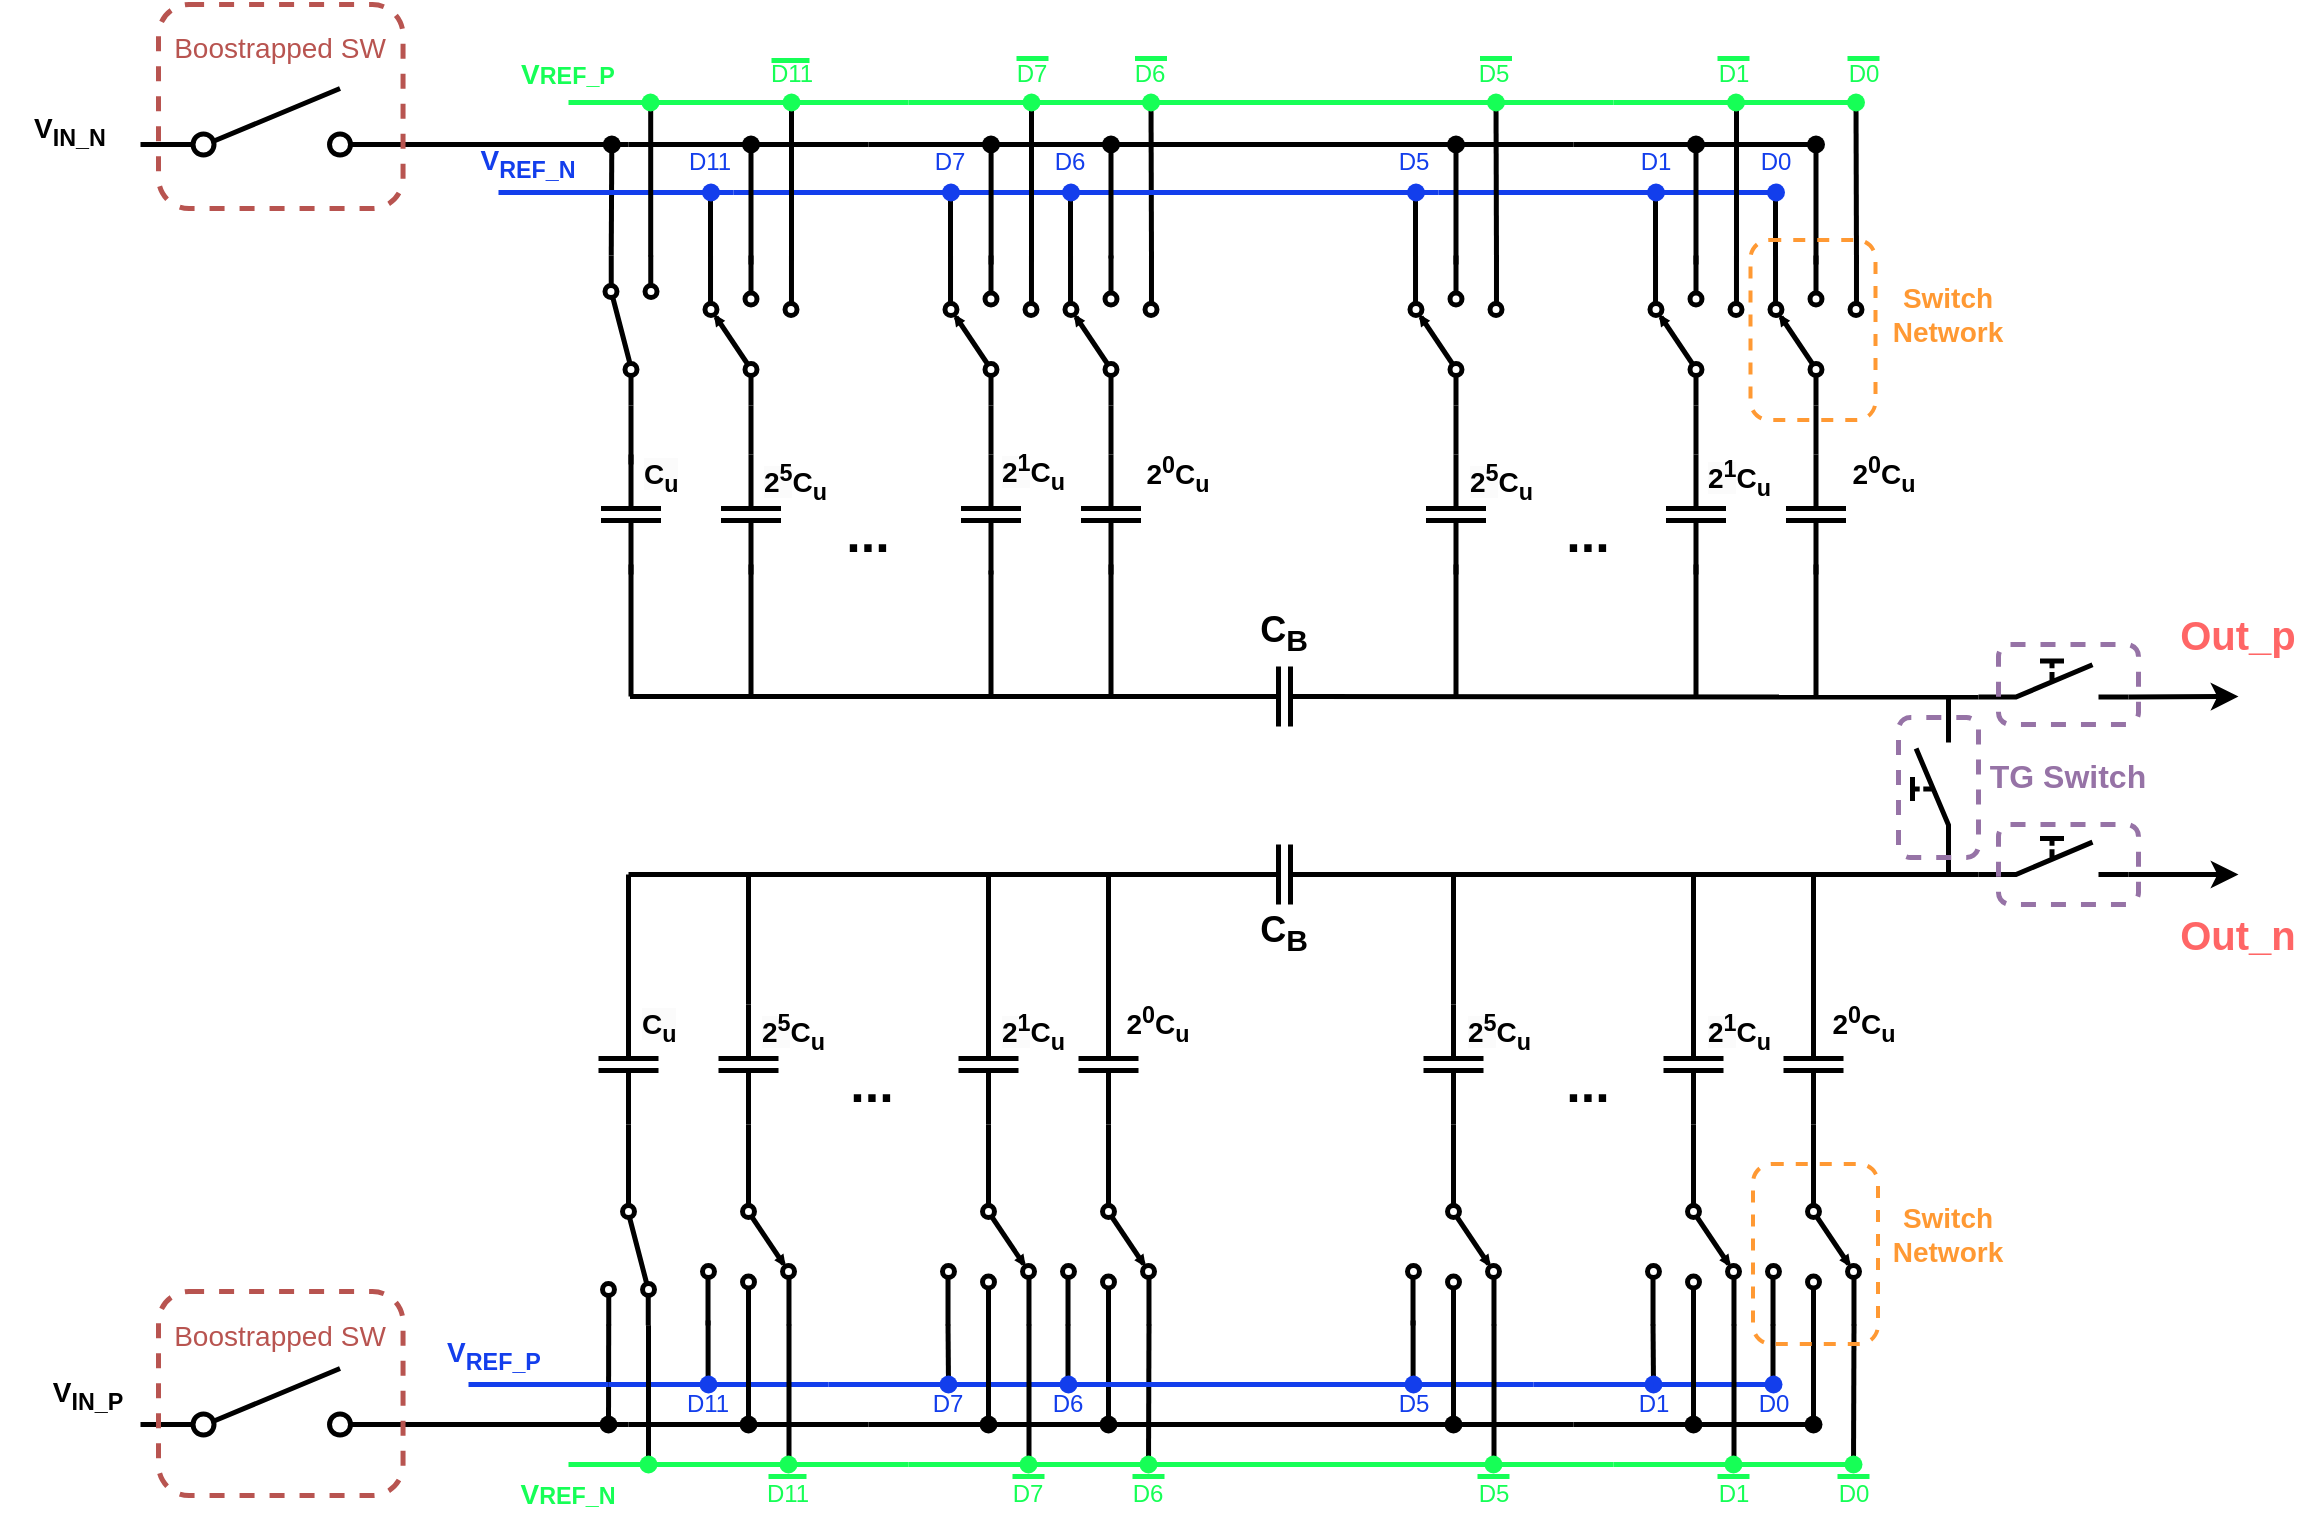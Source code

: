 <mxfile version="27.0.9">
  <diagram name="Page-1" id="QBJ2P0L4-g8qpySl_a1f">
    <mxGraphModel dx="1489" dy="1747" grid="1" gridSize="10" guides="1" tooltips="1" connect="1" arrows="1" fold="1" page="1" pageScale="1" pageWidth="1100" pageHeight="850" math="0" shadow="0">
      <root>
        <mxCell id="0" />
        <mxCell id="1" parent="0" />
        <mxCell id="ZRgWqNr8BsxTpK86CNp5-329" value="" style="endArrow=none;html=1;rounded=0;entryX=0.998;entryY=0.946;entryDx=0;entryDy=0;entryPerimeter=0;strokeWidth=2.5;" parent="1" edge="1">
          <mxGeometry width="50" height="50" relative="1" as="geometry">
            <mxPoint x="888.5" y="-24" as="sourcePoint" />
            <mxPoint x="888.5" y="-56" as="targetPoint" />
          </mxGeometry>
        </mxCell>
        <mxCell id="ZRgWqNr8BsxTpK86CNp5-327" value="" style="endArrow=none;html=1;rounded=0;strokeWidth=2.5;" parent="1" edge="1">
          <mxGeometry width="50" height="50" relative="1" as="geometry">
            <mxPoint x="536" y="-24" as="sourcePoint" />
            <mxPoint x="536" y="-56" as="targetPoint" />
          </mxGeometry>
        </mxCell>
        <mxCell id="ZRgWqNr8BsxTpK86CNp5-3" value="" style="pointerEvents=1;verticalLabelPosition=bottom;shadow=0;dashed=0;align=center;html=1;verticalAlign=top;shape=mxgraph.electrical.capacitors.capacitor_1;rotation=90;strokeWidth=2.5;" parent="1" vertex="1">
          <mxGeometry x="345" y="365" width="60" height="30" as="geometry" />
        </mxCell>
        <mxCell id="ZRgWqNr8BsxTpK86CNp5-4" value="" style="pointerEvents=1;verticalLabelPosition=bottom;shadow=0;dashed=0;align=center;html=1;verticalAlign=top;shape=mxgraph.electrical.capacitors.capacitor_1;rotation=90;strokeWidth=2.5;" parent="1" vertex="1">
          <mxGeometry x="405" y="365" width="60" height="30" as="geometry" />
        </mxCell>
        <mxCell id="ZRgWqNr8BsxTpK86CNp5-6" value="" style="pointerEvents=1;verticalLabelPosition=bottom;shadow=0;dashed=0;align=center;html=1;verticalAlign=top;shape=mxgraph.electrical.capacitors.capacitor_1;rotation=90;strokeWidth=2.5;" parent="1" vertex="1">
          <mxGeometry x="525" y="365" width="60" height="30" as="geometry" />
        </mxCell>
        <mxCell id="ZRgWqNr8BsxTpK86CNp5-7" value="" style="pointerEvents=1;verticalLabelPosition=bottom;shadow=0;dashed=0;align=center;html=1;verticalAlign=top;shape=mxgraph.electrical.capacitors.capacitor_1;rotation=90;strokeWidth=2.5;" parent="1" vertex="1">
          <mxGeometry x="585" y="365" width="60" height="30" as="geometry" />
        </mxCell>
        <mxCell id="ZRgWqNr8BsxTpK86CNp5-8" value="" style="endArrow=none;html=1;rounded=0;strokeWidth=2.5;" parent="1" edge="1">
          <mxGeometry width="50" height="50" relative="1" as="geometry">
            <mxPoint x="375" y="285" as="sourcePoint" />
            <mxPoint x="680" y="285" as="targetPoint" />
          </mxGeometry>
        </mxCell>
        <mxCell id="ZRgWqNr8BsxTpK86CNp5-9" value="" style="endArrow=none;html=1;rounded=0;exitX=0;exitY=0.5;exitDx=0;exitDy=0;exitPerimeter=0;strokeWidth=2.5;" parent="1" edge="1">
          <mxGeometry width="50" height="50" relative="1" as="geometry">
            <mxPoint x="375" y="351" as="sourcePoint" />
            <mxPoint x="375" y="285" as="targetPoint" />
          </mxGeometry>
        </mxCell>
        <mxCell id="ZRgWqNr8BsxTpK86CNp5-10" value="" style="endArrow=none;html=1;rounded=0;exitX=0;exitY=0.5;exitDx=0;exitDy=0;exitPerimeter=0;strokeWidth=2.5;" parent="1" edge="1">
          <mxGeometry width="50" height="50" relative="1" as="geometry">
            <mxPoint x="435" y="350" as="sourcePoint" />
            <mxPoint x="435" y="285" as="targetPoint" />
          </mxGeometry>
        </mxCell>
        <mxCell id="ZRgWqNr8BsxTpK86CNp5-12" value="" style="endArrow=none;html=1;rounded=0;exitX=0;exitY=0.5;exitDx=0;exitDy=0;exitPerimeter=0;strokeWidth=2.5;" parent="1" edge="1">
          <mxGeometry width="50" height="50" relative="1" as="geometry">
            <mxPoint x="555" y="356" as="sourcePoint" />
            <mxPoint x="555" y="285" as="targetPoint" />
          </mxGeometry>
        </mxCell>
        <mxCell id="ZRgWqNr8BsxTpK86CNp5-13" value="" style="endArrow=none;html=1;rounded=0;exitX=0;exitY=0.5;exitDx=0;exitDy=0;exitPerimeter=0;strokeWidth=2.5;" parent="1" edge="1">
          <mxGeometry width="50" height="50" relative="1" as="geometry">
            <mxPoint x="615" y="355" as="sourcePoint" />
            <mxPoint x="615" y="285" as="targetPoint" />
          </mxGeometry>
        </mxCell>
        <mxCell id="ZRgWqNr8BsxTpK86CNp5-15" value="&lt;font style=&quot;font-size: 14px;&quot;&gt;&lt;b&gt;2&lt;sup style=&quot;&quot;&gt;0&lt;/sup&gt;&lt;/b&gt;&lt;/font&gt;&lt;b style=&quot;font-size: 14px;&quot;&gt;C&lt;sub&gt;u&lt;/sub&gt;&lt;/b&gt;" style="text;strokeColor=none;align=center;fillColor=none;html=1;verticalAlign=middle;whiteSpace=wrap;rounded=0;strokeWidth=2.5;" parent="1" vertex="1">
          <mxGeometry x="610" y="345" width="60" height="30" as="geometry" />
        </mxCell>
        <mxCell id="ZRgWqNr8BsxTpK86CNp5-16" value="&lt;b style=&quot;forced-color-adjust: none; color: rgb(0, 0, 0); font-family: Helvetica; font-size: 14px; font-style: normal; font-variant-ligatures: normal; font-variant-caps: normal; letter-spacing: normal; orphans: 2; text-align: center; text-indent: 0px; text-transform: none; widows: 2; word-spacing: 0px; -webkit-text-stroke-width: 0px; white-space: normal; background-color: rgb(251, 251, 251); text-decoration-thickness: initial; text-decoration-style: initial; text-decoration-color: initial;&quot;&gt;2&lt;sup&gt;1&lt;/sup&gt;&lt;/b&gt;&lt;b style=&quot;font-size: 14px; text-align: center;&quot;&gt;C&lt;sub&gt;u&lt;/sub&gt;&lt;/b&gt;" style="text;whiteSpace=wrap;html=1;strokeWidth=2.5;" parent="1" vertex="1">
          <mxGeometry x="560" y="345" width="60" height="40" as="geometry" />
        </mxCell>
        <mxCell id="ZRgWqNr8BsxTpK86CNp5-18" value="&lt;b style=&quot;font-size: 14px; text-align: center;&quot;&gt;&lt;span style=&quot;background-color: rgb(251, 251, 251);&quot;&gt;2&lt;sup&gt;5&lt;/sup&gt;&lt;/span&gt;C&lt;sub&gt;u&lt;/sub&gt;&lt;/b&gt;" style="text;whiteSpace=wrap;html=1;strokeWidth=2.5;" parent="1" vertex="1">
          <mxGeometry x="440" y="345" width="60" height="40" as="geometry" />
        </mxCell>
        <mxCell id="ZRgWqNr8BsxTpK86CNp5-19" value="&lt;div style=&quot;text-align: center;&quot;&gt;&lt;span style=&quot;font-size: 14px; background-color: rgb(251, 251, 251);&quot;&gt;&lt;b&gt;C&lt;sub&gt;u&lt;/sub&gt;&lt;/b&gt;&lt;/span&gt;&lt;/div&gt;" style="text;whiteSpace=wrap;html=1;strokeWidth=2.5;" parent="1" vertex="1">
          <mxGeometry x="380" y="345" width="45" height="35" as="geometry" />
        </mxCell>
        <mxCell id="ZRgWqNr8BsxTpK86CNp5-20" value="" style="pointerEvents=1;verticalLabelPosition=bottom;shadow=0;dashed=0;align=center;html=1;verticalAlign=top;shape=mxgraph.electrical.electro-mechanical.selectorSwitch3Position2;elSwitchState=1;rotation=90;strokeWidth=2.5;" parent="1" vertex="1">
          <mxGeometry x="397.5" y="450" width="75" height="46" as="geometry" />
        </mxCell>
        <mxCell id="ZRgWqNr8BsxTpK86CNp5-22" value="" style="pointerEvents=1;verticalLabelPosition=bottom;shadow=0;dashed=0;align=center;html=1;verticalAlign=top;shape=mxgraph.electrical.electro-mechanical.selectorSwitch3Position2;elSwitchState=1;rotation=90;strokeWidth=2.5;" parent="1" vertex="1">
          <mxGeometry x="517.5" y="450" width="75" height="46" as="geometry" />
        </mxCell>
        <mxCell id="ZRgWqNr8BsxTpK86CNp5-23" value="" style="pointerEvents=1;verticalLabelPosition=bottom;shadow=0;dashed=0;align=center;html=1;verticalAlign=top;shape=mxgraph.electrical.electro-mechanical.selectorSwitch3Position2;elSwitchState=1;rotation=90;strokeWidth=2.5;" parent="1" vertex="1">
          <mxGeometry x="577.5" y="450" width="75" height="46" as="geometry" />
        </mxCell>
        <mxCell id="ZRgWqNr8BsxTpK86CNp5-24" value="" style="endArrow=none;html=1;rounded=0;exitX=1;exitY=0.5;exitDx=0;exitDy=0;exitPerimeter=0;strokeWidth=2.5;" parent="1" edge="1">
          <mxGeometry width="50" height="50" relative="1" as="geometry">
            <mxPoint x="375" y="410" as="sourcePoint" />
            <mxPoint x="375" y="440" as="targetPoint" />
          </mxGeometry>
        </mxCell>
        <mxCell id="ZRgWqNr8BsxTpK86CNp5-25" value="" style="endArrow=none;html=1;rounded=0;exitX=1;exitY=0.5;exitDx=0;exitDy=0;exitPerimeter=0;strokeWidth=2.5;" parent="1" edge="1">
          <mxGeometry width="50" height="50" relative="1" as="geometry">
            <mxPoint x="435" y="410" as="sourcePoint" />
            <mxPoint x="435" y="440" as="targetPoint" />
          </mxGeometry>
        </mxCell>
        <mxCell id="ZRgWqNr8BsxTpK86CNp5-27" value="" style="endArrow=none;html=1;rounded=0;exitX=1;exitY=0.5;exitDx=0;exitDy=0;exitPerimeter=0;strokeWidth=2.5;" parent="1" edge="1">
          <mxGeometry width="50" height="50" relative="1" as="geometry">
            <mxPoint x="555" y="410" as="sourcePoint" />
            <mxPoint x="555" y="440" as="targetPoint" />
          </mxGeometry>
        </mxCell>
        <mxCell id="ZRgWqNr8BsxTpK86CNp5-28" value="" style="endArrow=none;html=1;rounded=0;exitX=1;exitY=0.5;exitDx=0;exitDy=0;exitPerimeter=0;strokeWidth=2.5;" parent="1" edge="1">
          <mxGeometry width="50" height="50" relative="1" as="geometry">
            <mxPoint x="615" y="410" as="sourcePoint" />
            <mxPoint x="615" y="440" as="targetPoint" />
          </mxGeometry>
        </mxCell>
        <mxCell id="ZRgWqNr8BsxTpK86CNp5-29" value="" style="endArrow=none;html=1;rounded=0;strokeColor=light-dark(#133eec, #ededed);strokeWidth=2.5;" parent="1" source="ZRgWqNr8BsxTpK86CNp5-45" edge="1">
          <mxGeometry width="50" height="50" relative="1" as="geometry">
            <mxPoint x="-205" y="540" as="sourcePoint" />
            <mxPoint x="595" y="540" as="targetPoint" />
          </mxGeometry>
        </mxCell>
        <mxCell id="ZRgWqNr8BsxTpK86CNp5-30" value="" style="endArrow=none;html=1;rounded=0;strokeWidth=2.5;" parent="1" source="ZRgWqNr8BsxTpK86CNp5-51" target="ZRgWqNr8BsxTpK86CNp5-49" edge="1">
          <mxGeometry width="50" height="50" relative="1" as="geometry">
            <mxPoint x="-205" y="560" as="sourcePoint" />
            <mxPoint x="635" y="560" as="targetPoint" />
          </mxGeometry>
        </mxCell>
        <mxCell id="ZRgWqNr8BsxTpK86CNp5-31" value="" style="endArrow=none;html=1;rounded=0;strokeColor=#16FF56;strokeWidth=2.5;" parent="1" source="ZRgWqNr8BsxTpK86CNp5-66" edge="1">
          <mxGeometry width="50" height="50" relative="1" as="geometry">
            <mxPoint x="-205" y="580" as="sourcePoint" />
            <mxPoint x="635" y="580" as="targetPoint" />
          </mxGeometry>
        </mxCell>
        <mxCell id="ZRgWqNr8BsxTpK86CNp5-32" value="" style="endArrow=none;html=1;rounded=0;strokeWidth=2.5;" parent="1" source="ZRgWqNr8BsxTpK86CNp5-88" edge="1">
          <mxGeometry width="50" height="50" relative="1" as="geometry">
            <mxPoint x="365.1" y="540" as="sourcePoint" />
            <mxPoint x="365.1" y="510" as="targetPoint" />
          </mxGeometry>
        </mxCell>
        <mxCell id="ZRgWqNr8BsxTpK86CNp5-33" value="" style="endArrow=none;html=1;rounded=0;entryX=0.993;entryY=0.935;entryDx=0;entryDy=0;entryPerimeter=0;strokeWidth=2.5;" parent="1" edge="1">
          <mxGeometry width="50" height="50" relative="1" as="geometry">
            <mxPoint x="414.8" y="540" as="sourcePoint" />
            <mxPoint x="414.8" y="508" as="targetPoint" />
          </mxGeometry>
        </mxCell>
        <mxCell id="ZRgWqNr8BsxTpK86CNp5-35" value="" style="endArrow=none;html=1;rounded=0;entryX=0.993;entryY=0.94;entryDx=0;entryDy=0;entryPerimeter=0;strokeWidth=2.5;" parent="1" target="ZRgWqNr8BsxTpK86CNp5-22" edge="1">
          <mxGeometry width="50" height="50" relative="1" as="geometry">
            <mxPoint x="535" y="540" as="sourcePoint" />
            <mxPoint x="535" y="470" as="targetPoint" />
          </mxGeometry>
        </mxCell>
        <mxCell id="ZRgWqNr8BsxTpK86CNp5-36" value="" style="endArrow=none;html=1;rounded=0;entryX=0.998;entryY=0.946;entryDx=0;entryDy=0;entryPerimeter=0;strokeWidth=2.5;" parent="1" edge="1">
          <mxGeometry width="50" height="50" relative="1" as="geometry">
            <mxPoint x="594.75" y="540" as="sourcePoint" />
            <mxPoint x="594.75" y="510" as="targetPoint" />
          </mxGeometry>
        </mxCell>
        <mxCell id="ZRgWqNr8BsxTpK86CNp5-37" value="" style="endArrow=none;html=1;rounded=0;strokeColor=light-dark(#133eec, #ededed);strokeWidth=2.5;" parent="1" edge="1">
          <mxGeometry width="50" height="50" relative="1" as="geometry">
            <mxPoint x="295" y="540" as="sourcePoint" />
            <mxPoint x="365" y="540" as="targetPoint" />
          </mxGeometry>
        </mxCell>
        <mxCell id="ZRgWqNr8BsxTpK86CNp5-38" value="" style="endArrow=none;html=1;rounded=0;strokeColor=light-dark(#133eec, #ededed);strokeWidth=2.5;" parent="1" target="ZRgWqNr8BsxTpK86CNp5-39" edge="1">
          <mxGeometry width="50" height="50" relative="1" as="geometry">
            <mxPoint x="365" y="540" as="sourcePoint" />
            <mxPoint x="635" y="540" as="targetPoint" />
          </mxGeometry>
        </mxCell>
        <mxCell id="ZRgWqNr8BsxTpK86CNp5-39" value="" style="shape=waypoint;sketch=0;fillStyle=solid;size=6;pointerEvents=1;points=[];fillColor=none;resizable=0;rotatable=0;perimeter=centerPerimeter;snapToPoint=1;strokeColor=light-dark(#133eec, #ededed);strokeWidth=2.5;" parent="1" vertex="1">
          <mxGeometry x="405" y="530" width="20" height="20" as="geometry" />
        </mxCell>
        <mxCell id="ZRgWqNr8BsxTpK86CNp5-40" value="" style="endArrow=none;html=1;rounded=0;strokeColor=light-dark(#133eec, #ededed);strokeWidth=2.5;" parent="1" source="ZRgWqNr8BsxTpK86CNp5-39" edge="1">
          <mxGeometry width="50" height="50" relative="1" as="geometry">
            <mxPoint x="415" y="540" as="sourcePoint" />
            <mxPoint x="475" y="540" as="targetPoint" />
          </mxGeometry>
        </mxCell>
        <mxCell id="ZRgWqNr8BsxTpK86CNp5-42" value="" style="endArrow=none;html=1;rounded=0;strokeColor=light-dark(#133eec, #ededed);strokeWidth=2.5;" parent="1" target="ZRgWqNr8BsxTpK86CNp5-43" edge="1">
          <mxGeometry width="50" height="50" relative="1" as="geometry">
            <mxPoint x="475" y="540" as="sourcePoint" />
            <mxPoint x="635" y="540" as="targetPoint" />
          </mxGeometry>
        </mxCell>
        <mxCell id="ZRgWqNr8BsxTpK86CNp5-43" value="" style="shape=waypoint;sketch=0;fillStyle=solid;size=6;pointerEvents=1;points=[];fillColor=none;resizable=0;rotatable=0;perimeter=centerPerimeter;snapToPoint=1;strokeColor=light-dark(#133eec, #ededed);strokeWidth=2.5;" parent="1" vertex="1">
          <mxGeometry x="525" y="530" width="20" height="20" as="geometry" />
        </mxCell>
        <mxCell id="ZRgWqNr8BsxTpK86CNp5-44" value="" style="endArrow=none;html=1;rounded=0;strokeColor=light-dark(#133eec, #ededed);strokeWidth=2.5;" parent="1" source="ZRgWqNr8BsxTpK86CNp5-43" target="ZRgWqNr8BsxTpK86CNp5-45" edge="1">
          <mxGeometry width="50" height="50" relative="1" as="geometry">
            <mxPoint x="535" y="540" as="sourcePoint" />
            <mxPoint x="635" y="540" as="targetPoint" />
          </mxGeometry>
        </mxCell>
        <mxCell id="ZRgWqNr8BsxTpK86CNp5-45" value="" style="shape=waypoint;sketch=0;fillStyle=solid;size=6;pointerEvents=1;points=[];fillColor=none;resizable=0;rotatable=0;perimeter=centerPerimeter;snapToPoint=1;strokeColor=light-dark(#133eec, #ededed);strokeWidth=2.5;" parent="1" vertex="1">
          <mxGeometry x="585" y="530" width="20" height="20" as="geometry" />
        </mxCell>
        <mxCell id="ZRgWqNr8BsxTpK86CNp5-46" value="" style="endArrow=none;html=1;rounded=0;entryX=0.993;entryY=0.5;entryDx=0;entryDy=0;entryPerimeter=0;strokeWidth=2.5;" parent="1" target="ZRgWqNr8BsxTpK86CNp5-23" edge="1">
          <mxGeometry width="50" height="50" relative="1" as="geometry">
            <mxPoint x="615" y="560" as="sourcePoint" />
            <mxPoint x="515" y="470" as="targetPoint" />
          </mxGeometry>
        </mxCell>
        <mxCell id="ZRgWqNr8BsxTpK86CNp5-47" value="" style="endArrow=none;html=1;rounded=0;entryX=0.993;entryY=0.5;entryDx=0;entryDy=0;entryPerimeter=0;strokeWidth=2.5;" parent="1" target="ZRgWqNr8BsxTpK86CNp5-22" edge="1">
          <mxGeometry width="50" height="50" relative="1" as="geometry">
            <mxPoint x="555" y="560" as="sourcePoint" />
            <mxPoint x="585" y="490" as="targetPoint" />
          </mxGeometry>
        </mxCell>
        <mxCell id="ZRgWqNr8BsxTpK86CNp5-49" value="" style="shape=waypoint;sketch=0;fillStyle=solid;size=6;pointerEvents=1;points=[];fillColor=none;resizable=0;rotatable=0;perimeter=centerPerimeter;snapToPoint=1;strokeWidth=2.5;" parent="1" vertex="1">
          <mxGeometry x="605" y="550" width="20" height="20" as="geometry" />
        </mxCell>
        <mxCell id="ZRgWqNr8BsxTpK86CNp5-50" value="" style="endArrow=none;html=1;rounded=0;strokeWidth=2.5;" parent="1" target="ZRgWqNr8BsxTpK86CNp5-51" edge="1">
          <mxGeometry width="50" height="50" relative="1" as="geometry">
            <mxPoint x="495" y="560" as="sourcePoint" />
            <mxPoint x="635" y="560" as="targetPoint" />
          </mxGeometry>
        </mxCell>
        <mxCell id="ZRgWqNr8BsxTpK86CNp5-51" value="" style="shape=waypoint;sketch=0;fillStyle=solid;size=6;pointerEvents=1;points=[];fillColor=none;resizable=0;rotatable=0;perimeter=centerPerimeter;snapToPoint=1;strokeWidth=2.5;" parent="1" vertex="1">
          <mxGeometry x="545" y="550" width="20" height="20" as="geometry" />
        </mxCell>
        <mxCell id="ZRgWqNr8BsxTpK86CNp5-52" value="" style="endArrow=none;html=1;rounded=0;strokeWidth=2.5;" parent="1" source="ZRgWqNr8BsxTpK86CNp5-56" edge="1">
          <mxGeometry width="50" height="50" relative="1" as="geometry">
            <mxPoint x="-205" y="560" as="sourcePoint" />
            <mxPoint x="495" y="560" as="targetPoint" />
          </mxGeometry>
        </mxCell>
        <mxCell id="ZRgWqNr8BsxTpK86CNp5-54" value="" style="endArrow=none;html=1;rounded=0;entryX=0.993;entryY=0.5;entryDx=0;entryDy=0;entryPerimeter=0;strokeWidth=2.5;" parent="1" target="ZRgWqNr8BsxTpK86CNp5-20" edge="1">
          <mxGeometry width="50" height="50" relative="1" as="geometry">
            <mxPoint x="435" y="560" as="sourcePoint" />
            <mxPoint x="425" y="470" as="targetPoint" />
          </mxGeometry>
        </mxCell>
        <mxCell id="ZRgWqNr8BsxTpK86CNp5-55" value="" style="endArrow=none;html=1;rounded=0;strokeWidth=2.5;" parent="1" target="ZRgWqNr8BsxTpK86CNp5-56" edge="1">
          <mxGeometry width="50" height="50" relative="1" as="geometry">
            <mxPoint x="375" y="560" as="sourcePoint" />
            <mxPoint x="495" y="560" as="targetPoint" />
          </mxGeometry>
        </mxCell>
        <mxCell id="ZRgWqNr8BsxTpK86CNp5-56" value="" style="shape=waypoint;sketch=0;fillStyle=solid;size=6;pointerEvents=1;points=[];fillColor=none;resizable=0;rotatable=0;perimeter=centerPerimeter;snapToPoint=1;strokeWidth=2.5;" parent="1" vertex="1">
          <mxGeometry x="425" y="550" width="20" height="20" as="geometry" />
        </mxCell>
        <mxCell id="ZRgWqNr8BsxTpK86CNp5-57" value="" style="endArrow=none;html=1;rounded=0;strokeWidth=2.5;" parent="1" edge="1">
          <mxGeometry width="50" height="50" relative="1" as="geometry">
            <mxPoint x="260" y="560" as="sourcePoint" />
            <mxPoint x="375" y="560" as="targetPoint" />
          </mxGeometry>
        </mxCell>
        <mxCell id="ZRgWqNr8BsxTpK86CNp5-58" value="" style="endArrow=none;html=1;rounded=0;entryX=0.999;entryY=0.052;entryDx=0;entryDy=0;entryPerimeter=0;strokeWidth=2.5;" parent="1" edge="1">
          <mxGeometry width="50" height="50" relative="1" as="geometry">
            <mxPoint x="385" y="580" as="sourcePoint" />
            <mxPoint x="385" y="510.425" as="targetPoint" />
          </mxGeometry>
        </mxCell>
        <mxCell id="ZRgWqNr8BsxTpK86CNp5-59" value="" style="endArrow=none;html=1;rounded=0;entryX=0.999;entryY=0.052;entryDx=0;entryDy=0;entryPerimeter=0;strokeWidth=2.5;" parent="1" edge="1">
          <mxGeometry width="50" height="50" relative="1" as="geometry">
            <mxPoint x="455.25" y="579.58" as="sourcePoint" />
            <mxPoint x="455.25" y="510.005" as="targetPoint" />
          </mxGeometry>
        </mxCell>
        <mxCell id="ZRgWqNr8BsxTpK86CNp5-61" value="" style="endArrow=none;html=1;rounded=0;entryX=0.999;entryY=0.052;entryDx=0;entryDy=0;entryPerimeter=0;strokeWidth=2.5;" parent="1" edge="1">
          <mxGeometry width="50" height="50" relative="1" as="geometry">
            <mxPoint x="575.25" y="579.58" as="sourcePoint" />
            <mxPoint x="575.25" y="510.005" as="targetPoint" />
          </mxGeometry>
        </mxCell>
        <mxCell id="ZRgWqNr8BsxTpK86CNp5-62" value="" style="endArrow=none;html=1;rounded=0;entryX=0.999;entryY=0.052;entryDx=0;entryDy=0;entryPerimeter=0;strokeWidth=2.5;" parent="1" source="ZRgWqNr8BsxTpK86CNp5-64" edge="1">
          <mxGeometry width="50" height="50" relative="1" as="geometry">
            <mxPoint x="635.25" y="580" as="sourcePoint" />
            <mxPoint x="635.25" y="510.005" as="targetPoint" />
          </mxGeometry>
        </mxCell>
        <mxCell id="ZRgWqNr8BsxTpK86CNp5-63" value="" style="endArrow=none;html=1;rounded=0;entryDx=0;entryDy=0;entryPerimeter=0;strokeColor=#16FF56;strokeWidth=2.5;" parent="1" target="ZRgWqNr8BsxTpK86CNp5-64" edge="1">
          <mxGeometry width="50" height="50" relative="1" as="geometry">
            <mxPoint x="635.25" y="580" as="sourcePoint" />
            <mxPoint x="635.25" y="510.005" as="targetPoint" />
          </mxGeometry>
        </mxCell>
        <mxCell id="ZRgWqNr8BsxTpK86CNp5-64" value="" style="shape=waypoint;sketch=0;fillStyle=solid;size=6;pointerEvents=1;points=[];fillColor=none;resizable=0;rotatable=0;perimeter=centerPerimeter;snapToPoint=1;strokeColor=#16FF56;strokeWidth=2.5;" parent="1" vertex="1">
          <mxGeometry x="625" y="570" width="20" height="20" as="geometry" />
        </mxCell>
        <mxCell id="ZRgWqNr8BsxTpK86CNp5-65" value="" style="endArrow=none;html=1;rounded=0;strokeColor=#16FF56;strokeWidth=2.5;" parent="1" target="ZRgWqNr8BsxTpK86CNp5-66" edge="1">
          <mxGeometry width="50" height="50" relative="1" as="geometry">
            <mxPoint x="515" y="580" as="sourcePoint" />
            <mxPoint x="635" y="580" as="targetPoint" />
          </mxGeometry>
        </mxCell>
        <mxCell id="ZRgWqNr8BsxTpK86CNp5-66" value="" style="shape=waypoint;sketch=0;fillStyle=solid;size=6;pointerEvents=1;points=[];fillColor=none;resizable=0;rotatable=0;perimeter=centerPerimeter;snapToPoint=1;gradientColor=none;strokeColor=#16FF56;strokeWidth=2.5;" parent="1" vertex="1">
          <mxGeometry x="565" y="570" width="20" height="20" as="geometry" />
        </mxCell>
        <mxCell id="ZRgWqNr8BsxTpK86CNp5-67" value="" style="endArrow=none;html=1;rounded=0;strokeColor=#16FF56;strokeWidth=2.5;" parent="1" source="ZRgWqNr8BsxTpK86CNp5-70" edge="1">
          <mxGeometry width="50" height="50" relative="1" as="geometry">
            <mxPoint x="-165" y="580" as="sourcePoint" />
            <mxPoint x="515" y="580" as="targetPoint" />
          </mxGeometry>
        </mxCell>
        <mxCell id="ZRgWqNr8BsxTpK86CNp5-69" value="" style="endArrow=none;html=1;rounded=0;strokeColor=#16FF56;strokeWidth=2.5;" parent="1" source="ZRgWqNr8BsxTpK86CNp5-71" target="ZRgWqNr8BsxTpK86CNp5-70" edge="1">
          <mxGeometry width="50" height="50" relative="1" as="geometry">
            <mxPoint x="-165" y="580" as="sourcePoint" />
            <mxPoint x="515" y="580" as="targetPoint" />
          </mxGeometry>
        </mxCell>
        <mxCell id="ZRgWqNr8BsxTpK86CNp5-70" value="" style="shape=waypoint;sketch=0;fillStyle=solid;size=6;pointerEvents=1;points=[];fillColor=none;resizable=0;rotatable=0;perimeter=centerPerimeter;snapToPoint=1;strokeColor=#16FF56;strokeWidth=2.5;" parent="1" vertex="1">
          <mxGeometry x="445" y="570" width="20" height="20" as="geometry" />
        </mxCell>
        <mxCell id="ZRgWqNr8BsxTpK86CNp5-71" value="" style="shape=waypoint;sketch=0;fillStyle=solid;size=6;pointerEvents=1;points=[];fillColor=none;resizable=0;rotatable=0;perimeter=centerPerimeter;snapToPoint=1;strokeColor=#16FF56;strokeWidth=2.5;" parent="1" vertex="1">
          <mxGeometry x="375" y="570" width="20" height="20" as="geometry" />
        </mxCell>
        <mxCell id="ZRgWqNr8BsxTpK86CNp5-76" value="&lt;font style=&quot;font-size: 14px; color: light-dark(rgb(255, 153, 51), rgb(237, 237, 237));&quot;&gt;&lt;b&gt;Switch Network&lt;/b&gt;&lt;/font&gt;" style="text;strokeColor=none;align=center;fillColor=none;html=1;verticalAlign=middle;whiteSpace=wrap;rounded=0;strokeWidth=2.5;" parent="1" vertex="1">
          <mxGeometry x="1005" y="450" width="60" height="30" as="geometry" />
        </mxCell>
        <mxCell id="ZRgWqNr8BsxTpK86CNp5-80" value="&lt;b style=&quot;&quot;&gt;&lt;font style=&quot;color: light-dark(rgb(22, 255, 86), rgb(237, 237, 237));&quot;&gt;&lt;span style=&quot;font-size: 14px;&quot;&gt;V&lt;/span&gt;&lt;span style=&quot;font-size: 11.667px;&quot;&gt;REF_N&lt;/span&gt;&lt;/font&gt;&lt;/b&gt;" style="text;strokeColor=none;align=center;fillColor=none;html=1;verticalAlign=middle;whiteSpace=wrap;rounded=0;strokeWidth=2.5;" parent="1" vertex="1">
          <mxGeometry x="315" y="580" width="60" height="30" as="geometry" />
        </mxCell>
        <mxCell id="ZRgWqNr8BsxTpK86CNp5-81" value="&lt;b&gt;&lt;font style=&quot;font-size: 14px;&quot;&gt;V&lt;sub style=&quot;&quot;&gt;IN_P&lt;/sub&gt;&lt;/font&gt;&lt;/b&gt;" style="text;strokeColor=none;align=center;fillColor=none;html=1;verticalAlign=middle;whiteSpace=wrap;rounded=0;strokeWidth=2.5;" parent="1" vertex="1">
          <mxGeometry x="70" y="532" width="70" height="25" as="geometry" />
        </mxCell>
        <mxCell id="ZRgWqNr8BsxTpK86CNp5-82" value="&lt;b&gt;&lt;font style=&quot;font-size: 14px; color: light-dark(rgb(19, 62, 236), rgb(237, 237, 237));&quot;&gt;V&lt;sub style=&quot;&quot;&gt;REF_P&lt;/sub&gt;&lt;/font&gt;&lt;/b&gt;" style="text;strokeColor=none;align=center;fillColor=none;html=1;verticalAlign=middle;whiteSpace=wrap;rounded=0;strokeWidth=2.5;" parent="1" vertex="1">
          <mxGeometry x="277.5" y="510" width="60" height="30" as="geometry" />
        </mxCell>
        <mxCell id="ZRgWqNr8BsxTpK86CNp5-83" value="" style="endArrow=none;html=1;rounded=0;strokeColor=#16FF56;strokeWidth=2.5;" parent="1" edge="1">
          <mxGeometry width="50" height="50" relative="1" as="geometry">
            <mxPoint x="345" y="580" as="sourcePoint" />
            <mxPoint x="405" y="580" as="targetPoint" />
          </mxGeometry>
        </mxCell>
        <mxCell id="ZRgWqNr8BsxTpK86CNp5-84" value="" style="html=1;shape=mxgraph.electrical.electro-mechanical.twoWaySwitch;aspect=fixed;elSwitchState=2;rotation=90;strokeWidth=2.5;" parent="1" vertex="1">
          <mxGeometry x="337.5" y="460" width="75" height="26" as="geometry" />
        </mxCell>
        <mxCell id="ZRgWqNr8BsxTpK86CNp5-88" value="" style="shape=waypoint;sketch=0;fillStyle=solid;size=6;pointerEvents=1;points=[];fillColor=none;resizable=0;rotatable=0;perimeter=centerPerimeter;snapToPoint=1;strokeWidth=2.5;" parent="1" vertex="1">
          <mxGeometry x="355" y="550" width="20" height="20" as="geometry" />
        </mxCell>
        <mxCell id="ZRgWqNr8BsxTpK86CNp5-89" value="&lt;font color=&quot;#133eec&quot;&gt;D11&lt;/font&gt;" style="text;strokeColor=none;align=center;fillColor=none;html=1;verticalAlign=middle;whiteSpace=wrap;rounded=0;strokeWidth=2.5;" parent="1" vertex="1">
          <mxGeometry x="385" y="535" width="60" height="30" as="geometry" />
        </mxCell>
        <mxCell id="ZRgWqNr8BsxTpK86CNp5-91" value="&lt;font color=&quot;#133eec&quot;&gt;D7&lt;/font&gt;" style="text;strokeColor=none;align=center;fillColor=none;html=1;verticalAlign=middle;whiteSpace=wrap;rounded=0;strokeWidth=2.5;" parent="1" vertex="1">
          <mxGeometry x="505" y="535" width="60" height="30" as="geometry" />
        </mxCell>
        <mxCell id="ZRgWqNr8BsxTpK86CNp5-92" value="&lt;font color=&quot;#133eec&quot;&gt;D6&lt;/font&gt;" style="text;strokeColor=none;align=center;fillColor=none;html=1;verticalAlign=middle;whiteSpace=wrap;rounded=0;strokeWidth=2.5;" parent="1" vertex="1">
          <mxGeometry x="565" y="535" width="60" height="30" as="geometry" />
        </mxCell>
        <mxCell id="ZRgWqNr8BsxTpK86CNp5-93" value="&lt;font color=&quot;#16ff56&quot;&gt;D11&lt;/font&gt;" style="text;strokeColor=none;align=center;fillColor=none;html=1;verticalAlign=middle;whiteSpace=wrap;rounded=0;strokeWidth=2.5;" parent="1" vertex="1">
          <mxGeometry x="425" y="580" width="60" height="30" as="geometry" />
        </mxCell>
        <mxCell id="ZRgWqNr8BsxTpK86CNp5-95" value="&lt;font color=&quot;#16ff56&quot;&gt;D7&lt;/font&gt;" style="text;strokeColor=none;align=center;fillColor=none;html=1;verticalAlign=middle;whiteSpace=wrap;rounded=0;strokeWidth=2.5;" parent="1" vertex="1">
          <mxGeometry x="545" y="580" width="60" height="30" as="geometry" />
        </mxCell>
        <mxCell id="ZRgWqNr8BsxTpK86CNp5-96" value="&lt;font color=&quot;#16ff56&quot;&gt;D6&lt;/font&gt;" style="text;strokeColor=none;align=center;fillColor=none;html=1;verticalAlign=middle;whiteSpace=wrap;rounded=0;strokeWidth=2.5;" parent="1" vertex="1">
          <mxGeometry x="605" y="580" width="60" height="30" as="geometry" />
        </mxCell>
        <mxCell id="ZRgWqNr8BsxTpK86CNp5-97" value="" style="endArrow=none;html=1;rounded=0;strokeColor=#16FF56;strokeWidth=2.5;" parent="1" edge="1">
          <mxGeometry width="50" height="50" relative="1" as="geometry">
            <mxPoint x="445" y="586" as="sourcePoint" />
            <mxPoint x="464" y="586" as="targetPoint" />
          </mxGeometry>
        </mxCell>
        <mxCell id="ZRgWqNr8BsxTpK86CNp5-99" value="" style="endArrow=none;html=1;rounded=0;strokeColor=#16FF56;strokeWidth=2.5;" parent="1" edge="1">
          <mxGeometry width="50" height="50" relative="1" as="geometry">
            <mxPoint x="567" y="586" as="sourcePoint" />
            <mxPoint x="583" y="586" as="targetPoint" />
          </mxGeometry>
        </mxCell>
        <mxCell id="ZRgWqNr8BsxTpK86CNp5-100" value="" style="endArrow=none;html=1;rounded=0;strokeColor=#16FF56;strokeWidth=2.5;" parent="1" edge="1">
          <mxGeometry width="50" height="50" relative="1" as="geometry">
            <mxPoint x="627" y="586" as="sourcePoint" />
            <mxPoint x="643" y="586" as="targetPoint" />
          </mxGeometry>
        </mxCell>
        <mxCell id="ZRgWqNr8BsxTpK86CNp5-103" value="" style="pointerEvents=1;verticalLabelPosition=bottom;shadow=0;dashed=0;align=center;html=1;verticalAlign=top;shape=mxgraph.electrical.capacitors.capacitor_1;rotation=90;direction=south;strokeWidth=2.5;" parent="1" vertex="1">
          <mxGeometry x="688" y="255" width="30" height="60" as="geometry" />
        </mxCell>
        <mxCell id="ZRgWqNr8BsxTpK86CNp5-104" value="" style="pointerEvents=1;verticalLabelPosition=bottom;shadow=0;dashed=0;align=center;html=1;verticalAlign=top;shape=mxgraph.electrical.capacitors.capacitor_1;rotation=90;strokeWidth=2.5;" parent="1" vertex="1">
          <mxGeometry x="757.5" y="365" width="60" height="30" as="geometry" />
        </mxCell>
        <mxCell id="ZRgWqNr8BsxTpK86CNp5-105" value="" style="pointerEvents=1;verticalLabelPosition=bottom;shadow=0;dashed=0;align=center;html=1;verticalAlign=top;shape=mxgraph.electrical.capacitors.capacitor_1;rotation=90;strokeWidth=2.5;" parent="1" vertex="1">
          <mxGeometry x="877.5" y="365" width="60" height="30" as="geometry" />
        </mxCell>
        <mxCell id="ZRgWqNr8BsxTpK86CNp5-106" value="" style="pointerEvents=1;verticalLabelPosition=bottom;shadow=0;dashed=0;align=center;html=1;verticalAlign=top;shape=mxgraph.electrical.capacitors.capacitor_1;rotation=90;strokeWidth=2.5;" parent="1" vertex="1">
          <mxGeometry x="937.5" y="365" width="60" height="30" as="geometry" />
        </mxCell>
        <mxCell id="ZRgWqNr8BsxTpK86CNp5-107" value="" style="endArrow=none;html=1;rounded=0;exitX=0;exitY=0.5;exitDx=0;exitDy=0;exitPerimeter=0;strokeWidth=2.5;" parent="1" edge="1">
          <mxGeometry width="50" height="50" relative="1" as="geometry">
            <mxPoint x="787.5" y="350" as="sourcePoint" />
            <mxPoint x="787.5" y="285" as="targetPoint" />
          </mxGeometry>
        </mxCell>
        <mxCell id="ZRgWqNr8BsxTpK86CNp5-108" value="" style="endArrow=none;html=1;rounded=0;exitX=0;exitY=0.5;exitDx=0;exitDy=0;exitPerimeter=0;strokeWidth=2.5;" parent="1" edge="1">
          <mxGeometry width="50" height="50" relative="1" as="geometry">
            <mxPoint x="907.5" y="356" as="sourcePoint" />
            <mxPoint x="907.5" y="285" as="targetPoint" />
          </mxGeometry>
        </mxCell>
        <mxCell id="ZRgWqNr8BsxTpK86CNp5-109" value="" style="endArrow=none;html=1;rounded=0;exitX=0;exitY=0.5;exitDx=0;exitDy=0;exitPerimeter=0;strokeWidth=2.5;" parent="1" edge="1">
          <mxGeometry width="50" height="50" relative="1" as="geometry">
            <mxPoint x="967.5" y="355" as="sourcePoint" />
            <mxPoint x="967.5" y="285" as="targetPoint" />
          </mxGeometry>
        </mxCell>
        <mxCell id="ZRgWqNr8BsxTpK86CNp5-110" value="&lt;font style=&quot;font-size: 14px;&quot;&gt;&lt;b&gt;2&lt;sup style=&quot;&quot;&gt;0&lt;/sup&gt;&lt;/b&gt;&lt;/font&gt;&lt;b style=&quot;font-size: 14px;&quot;&gt;C&lt;sub&gt;u&lt;/sub&gt;&lt;/b&gt;" style="text;strokeColor=none;align=center;fillColor=none;html=1;verticalAlign=middle;whiteSpace=wrap;rounded=0;strokeWidth=2.5;" parent="1" vertex="1">
          <mxGeometry x="962.5" y="345" width="60" height="30" as="geometry" />
        </mxCell>
        <mxCell id="ZRgWqNr8BsxTpK86CNp5-111" value="&lt;b style=&quot;forced-color-adjust: none; color: rgb(0, 0, 0); font-family: Helvetica; font-size: 14px; font-style: normal; font-variant-ligatures: normal; font-variant-caps: normal; letter-spacing: normal; orphans: 2; text-align: center; text-indent: 0px; text-transform: none; widows: 2; word-spacing: 0px; -webkit-text-stroke-width: 0px; white-space: normal; background-color: rgb(251, 251, 251); text-decoration-thickness: initial; text-decoration-style: initial; text-decoration-color: initial;&quot;&gt;2&lt;sup&gt;1&lt;/sup&gt;&lt;/b&gt;&lt;b style=&quot;font-size: 14px; text-align: center;&quot;&gt;C&lt;sub&gt;u&lt;/sub&gt;&lt;/b&gt;" style="text;whiteSpace=wrap;html=1;strokeWidth=2.5;" parent="1" vertex="1">
          <mxGeometry x="912.5" y="345" width="60" height="40" as="geometry" />
        </mxCell>
        <mxCell id="ZRgWqNr8BsxTpK86CNp5-112" value="&lt;b style=&quot;font-size: 14px; text-align: center;&quot;&gt;&lt;span style=&quot;background-color: rgb(251, 251, 251);&quot;&gt;2&lt;sup&gt;5&lt;/sup&gt;&lt;/span&gt;C&lt;sub&gt;u&lt;/sub&gt;&lt;/b&gt;" style="text;whiteSpace=wrap;html=1;strokeWidth=2.5;" parent="1" vertex="1">
          <mxGeometry x="792.5" y="345" width="60" height="40" as="geometry" />
        </mxCell>
        <mxCell id="ZRgWqNr8BsxTpK86CNp5-113" value="" style="pointerEvents=1;verticalLabelPosition=bottom;shadow=0;dashed=0;align=center;html=1;verticalAlign=top;shape=mxgraph.electrical.electro-mechanical.selectorSwitch3Position2;elSwitchState=1;rotation=90;strokeWidth=2.5;" parent="1" vertex="1">
          <mxGeometry x="750" y="450" width="75" height="46" as="geometry" />
        </mxCell>
        <mxCell id="ZRgWqNr8BsxTpK86CNp5-114" value="" style="pointerEvents=1;verticalLabelPosition=bottom;shadow=0;dashed=0;align=center;html=1;verticalAlign=top;shape=mxgraph.electrical.electro-mechanical.selectorSwitch3Position2;elSwitchState=1;rotation=90;strokeWidth=2.5;" parent="1" vertex="1">
          <mxGeometry x="870" y="450" width="75" height="46" as="geometry" />
        </mxCell>
        <mxCell id="ZRgWqNr8BsxTpK86CNp5-115" value="" style="pointerEvents=1;verticalLabelPosition=bottom;shadow=0;dashed=0;align=center;html=1;verticalAlign=top;shape=mxgraph.electrical.electro-mechanical.selectorSwitch3Position2;elSwitchState=1;rotation=90;strokeWidth=2.5;" parent="1" vertex="1">
          <mxGeometry x="930" y="450" width="75" height="46" as="geometry" />
        </mxCell>
        <mxCell id="ZRgWqNr8BsxTpK86CNp5-116" value="" style="endArrow=none;html=1;rounded=0;exitX=1;exitY=0.5;exitDx=0;exitDy=0;exitPerimeter=0;strokeWidth=2.5;" parent="1" edge="1">
          <mxGeometry width="50" height="50" relative="1" as="geometry">
            <mxPoint x="787.5" y="410" as="sourcePoint" />
            <mxPoint x="787.5" y="440" as="targetPoint" />
          </mxGeometry>
        </mxCell>
        <mxCell id="ZRgWqNr8BsxTpK86CNp5-117" value="" style="endArrow=none;html=1;rounded=0;exitX=1;exitY=0.5;exitDx=0;exitDy=0;exitPerimeter=0;strokeWidth=2.5;" parent="1" edge="1">
          <mxGeometry width="50" height="50" relative="1" as="geometry">
            <mxPoint x="907.5" y="410" as="sourcePoint" />
            <mxPoint x="907.5" y="440" as="targetPoint" />
          </mxGeometry>
        </mxCell>
        <mxCell id="ZRgWqNr8BsxTpK86CNp5-118" value="" style="endArrow=none;html=1;rounded=0;exitX=1;exitY=0.5;exitDx=0;exitDy=0;exitPerimeter=0;strokeWidth=2.5;" parent="1" edge="1">
          <mxGeometry width="50" height="50" relative="1" as="geometry">
            <mxPoint x="967.5" y="410" as="sourcePoint" />
            <mxPoint x="967.5" y="440" as="targetPoint" />
          </mxGeometry>
        </mxCell>
        <mxCell id="ZRgWqNr8BsxTpK86CNp5-119" value="" style="endArrow=none;html=1;rounded=0;strokeColor=light-dark(#133eec, #ededed);strokeWidth=2.5;" parent="1" source="ZRgWqNr8BsxTpK86CNp5-129" edge="1">
          <mxGeometry width="50" height="50" relative="1" as="geometry">
            <mxPoint x="147.5" y="540" as="sourcePoint" />
            <mxPoint x="947.5" y="540" as="targetPoint" />
          </mxGeometry>
        </mxCell>
        <mxCell id="ZRgWqNr8BsxTpK86CNp5-120" value="" style="endArrow=none;html=1;rounded=0;strokeWidth=2.5;" parent="1" source="ZRgWqNr8BsxTpK86CNp5-134" target="ZRgWqNr8BsxTpK86CNp5-132" edge="1">
          <mxGeometry width="50" height="50" relative="1" as="geometry">
            <mxPoint x="147.5" y="560" as="sourcePoint" />
            <mxPoint x="987.5" y="560" as="targetPoint" />
          </mxGeometry>
        </mxCell>
        <mxCell id="ZRgWqNr8BsxTpK86CNp5-121" value="" style="endArrow=none;html=1;rounded=0;strokeColor=#16FF56;strokeWidth=2.5;" parent="1" source="ZRgWqNr8BsxTpK86CNp5-144" edge="1">
          <mxGeometry width="50" height="50" relative="1" as="geometry">
            <mxPoint x="147.5" y="580" as="sourcePoint" />
            <mxPoint x="987.5" y="580" as="targetPoint" />
          </mxGeometry>
        </mxCell>
        <mxCell id="ZRgWqNr8BsxTpK86CNp5-122" value="" style="endArrow=none;html=1;rounded=0;entryX=0.993;entryY=0.935;entryDx=0;entryDy=0;entryPerimeter=0;strokeWidth=2.5;" parent="1" edge="1">
          <mxGeometry width="50" height="50" relative="1" as="geometry">
            <mxPoint x="767.3" y="540" as="sourcePoint" />
            <mxPoint x="767.3" y="508" as="targetPoint" />
          </mxGeometry>
        </mxCell>
        <mxCell id="ZRgWqNr8BsxTpK86CNp5-123" value="" style="endArrow=none;html=1;rounded=0;entryX=0.993;entryY=0.94;entryDx=0;entryDy=0;entryPerimeter=0;strokeWidth=2.5;" parent="1" target="ZRgWqNr8BsxTpK86CNp5-114" edge="1">
          <mxGeometry width="50" height="50" relative="1" as="geometry">
            <mxPoint x="887.5" y="540" as="sourcePoint" />
            <mxPoint x="887.5" y="470" as="targetPoint" />
          </mxGeometry>
        </mxCell>
        <mxCell id="ZRgWqNr8BsxTpK86CNp5-124" value="" style="endArrow=none;html=1;rounded=0;entryX=0.998;entryY=0.946;entryDx=0;entryDy=0;entryPerimeter=0;strokeWidth=2.5;" parent="1" edge="1">
          <mxGeometry width="50" height="50" relative="1" as="geometry">
            <mxPoint x="947.25" y="540" as="sourcePoint" />
            <mxPoint x="947.25" y="510" as="targetPoint" />
          </mxGeometry>
        </mxCell>
        <mxCell id="ZRgWqNr8BsxTpK86CNp5-125" value="" style="endArrow=none;html=1;rounded=0;strokeColor=light-dark(#133eec, #ededed);exitX=-0.088;exitY=0.331;exitDx=0;exitDy=0;exitPerimeter=0;strokeWidth=2.5;" parent="1" source="ZRgWqNr8BsxTpK86CNp5-45" edge="1">
          <mxGeometry width="50" height="50" relative="1" as="geometry">
            <mxPoint x="767.5" y="540" as="sourcePoint" />
            <mxPoint x="827.5" y="540" as="targetPoint" />
          </mxGeometry>
        </mxCell>
        <mxCell id="ZRgWqNr8BsxTpK86CNp5-126" value="" style="endArrow=none;html=1;rounded=0;strokeColor=light-dark(#133eec, #ededed);strokeWidth=2.5;" parent="1" target="ZRgWqNr8BsxTpK86CNp5-127" edge="1">
          <mxGeometry width="50" height="50" relative="1" as="geometry">
            <mxPoint x="827.5" y="540" as="sourcePoint" />
            <mxPoint x="987.5" y="540" as="targetPoint" />
          </mxGeometry>
        </mxCell>
        <mxCell id="ZRgWqNr8BsxTpK86CNp5-127" value="" style="shape=waypoint;sketch=0;fillStyle=solid;size=6;pointerEvents=1;points=[];fillColor=none;resizable=0;rotatable=0;perimeter=centerPerimeter;snapToPoint=1;strokeColor=light-dark(#133eec, #ededed);strokeWidth=2.5;" parent="1" vertex="1">
          <mxGeometry x="877.5" y="530" width="20" height="20" as="geometry" />
        </mxCell>
        <mxCell id="ZRgWqNr8BsxTpK86CNp5-128" value="" style="endArrow=none;html=1;rounded=0;strokeColor=light-dark(#133eec, #ededed);strokeWidth=2.5;" parent="1" source="ZRgWqNr8BsxTpK86CNp5-127" target="ZRgWqNr8BsxTpK86CNp5-129" edge="1">
          <mxGeometry width="50" height="50" relative="1" as="geometry">
            <mxPoint x="887.5" y="540" as="sourcePoint" />
            <mxPoint x="987.5" y="540" as="targetPoint" />
          </mxGeometry>
        </mxCell>
        <mxCell id="ZRgWqNr8BsxTpK86CNp5-129" value="" style="shape=waypoint;sketch=0;fillStyle=solid;size=6;pointerEvents=1;points=[];fillColor=none;resizable=0;rotatable=0;perimeter=centerPerimeter;snapToPoint=1;strokeColor=light-dark(#133eec, #ededed);strokeWidth=2.5;" parent="1" vertex="1">
          <mxGeometry x="937.5" y="530" width="20" height="20" as="geometry" />
        </mxCell>
        <mxCell id="ZRgWqNr8BsxTpK86CNp5-130" value="" style="endArrow=none;html=1;rounded=0;entryX=0.993;entryY=0.5;entryDx=0;entryDy=0;entryPerimeter=0;strokeWidth=2.5;" parent="1" target="ZRgWqNr8BsxTpK86CNp5-115" edge="1">
          <mxGeometry width="50" height="50" relative="1" as="geometry">
            <mxPoint x="967.5" y="560" as="sourcePoint" />
            <mxPoint x="867.5" y="470" as="targetPoint" />
          </mxGeometry>
        </mxCell>
        <mxCell id="ZRgWqNr8BsxTpK86CNp5-131" value="" style="endArrow=none;html=1;rounded=0;entryX=0.993;entryY=0.5;entryDx=0;entryDy=0;entryPerimeter=0;strokeWidth=2.5;" parent="1" target="ZRgWqNr8BsxTpK86CNp5-114" edge="1">
          <mxGeometry width="50" height="50" relative="1" as="geometry">
            <mxPoint x="907.5" y="560" as="sourcePoint" />
            <mxPoint x="937.5" y="490" as="targetPoint" />
          </mxGeometry>
        </mxCell>
        <mxCell id="ZRgWqNr8BsxTpK86CNp5-132" value="" style="shape=waypoint;sketch=0;fillStyle=solid;size=6;pointerEvents=1;points=[];fillColor=none;resizable=0;rotatable=0;perimeter=centerPerimeter;snapToPoint=1;strokeWidth=2.5;" parent="1" vertex="1">
          <mxGeometry x="957.5" y="550" width="20" height="20" as="geometry" />
        </mxCell>
        <mxCell id="ZRgWqNr8BsxTpK86CNp5-133" value="" style="endArrow=none;html=1;rounded=0;strokeWidth=2.5;" parent="1" target="ZRgWqNr8BsxTpK86CNp5-134" edge="1">
          <mxGeometry width="50" height="50" relative="1" as="geometry">
            <mxPoint x="847.5" y="560" as="sourcePoint" />
            <mxPoint x="987.5" y="560" as="targetPoint" />
          </mxGeometry>
        </mxCell>
        <mxCell id="ZRgWqNr8BsxTpK86CNp5-134" value="" style="shape=waypoint;sketch=0;fillStyle=solid;size=6;pointerEvents=1;points=[];fillColor=none;resizable=0;rotatable=0;perimeter=centerPerimeter;snapToPoint=1;strokeWidth=2.5;" parent="1" vertex="1">
          <mxGeometry x="897.5" y="550" width="20" height="20" as="geometry" />
        </mxCell>
        <mxCell id="ZRgWqNr8BsxTpK86CNp5-135" value="" style="endArrow=none;html=1;rounded=0;exitX=0.75;exitY=0.833;exitDx=0;exitDy=0;exitPerimeter=0;strokeWidth=2.5;" parent="1" source="ZRgWqNr8BsxTpK86CNp5-92" edge="1">
          <mxGeometry width="50" height="50" relative="1" as="geometry">
            <mxPoint x="650" y="560" as="sourcePoint" />
            <mxPoint x="847.5" y="560" as="targetPoint" />
          </mxGeometry>
        </mxCell>
        <mxCell id="ZRgWqNr8BsxTpK86CNp5-136" value="" style="endArrow=none;html=1;rounded=0;entryX=0.993;entryY=0.5;entryDx=0;entryDy=0;entryPerimeter=0;strokeWidth=2.5;" parent="1" target="ZRgWqNr8BsxTpK86CNp5-113" edge="1">
          <mxGeometry width="50" height="50" relative="1" as="geometry">
            <mxPoint x="787.5" y="560" as="sourcePoint" />
            <mxPoint x="777.5" y="470" as="targetPoint" />
          </mxGeometry>
        </mxCell>
        <mxCell id="ZRgWqNr8BsxTpK86CNp5-137" value="" style="shape=waypoint;sketch=0;fillStyle=solid;size=6;pointerEvents=1;points=[];fillColor=none;resizable=0;rotatable=0;perimeter=centerPerimeter;snapToPoint=1;strokeWidth=2.5;" parent="1" vertex="1">
          <mxGeometry x="777.5" y="550" width="20" height="20" as="geometry" />
        </mxCell>
        <mxCell id="ZRgWqNr8BsxTpK86CNp5-138" value="" style="endArrow=none;html=1;rounded=0;entryX=0.999;entryY=0.052;entryDx=0;entryDy=0;entryPerimeter=0;strokeWidth=2.5;" parent="1" edge="1">
          <mxGeometry width="50" height="50" relative="1" as="geometry">
            <mxPoint x="807.75" y="579.58" as="sourcePoint" />
            <mxPoint x="807.75" y="510.005" as="targetPoint" />
          </mxGeometry>
        </mxCell>
        <mxCell id="ZRgWqNr8BsxTpK86CNp5-139" value="" style="endArrow=none;html=1;rounded=0;entryX=0.999;entryY=0.052;entryDx=0;entryDy=0;entryPerimeter=0;strokeWidth=2.5;" parent="1" edge="1">
          <mxGeometry width="50" height="50" relative="1" as="geometry">
            <mxPoint x="927.75" y="579.58" as="sourcePoint" />
            <mxPoint x="927.75" y="510.005" as="targetPoint" />
          </mxGeometry>
        </mxCell>
        <mxCell id="ZRgWqNr8BsxTpK86CNp5-140" value="" style="endArrow=none;html=1;rounded=0;entryX=0.999;entryY=0.052;entryDx=0;entryDy=0;entryPerimeter=0;strokeWidth=2.5;" parent="1" source="ZRgWqNr8BsxTpK86CNp5-142" edge="1">
          <mxGeometry width="50" height="50" relative="1" as="geometry">
            <mxPoint x="987.75" y="580" as="sourcePoint" />
            <mxPoint x="987.75" y="510.005" as="targetPoint" />
          </mxGeometry>
        </mxCell>
        <mxCell id="ZRgWqNr8BsxTpK86CNp5-141" value="" style="endArrow=none;html=1;rounded=0;entryDx=0;entryDy=0;entryPerimeter=0;strokeColor=#16FF56;strokeWidth=2.5;" parent="1" target="ZRgWqNr8BsxTpK86CNp5-142" edge="1">
          <mxGeometry width="50" height="50" relative="1" as="geometry">
            <mxPoint x="987.75" y="580" as="sourcePoint" />
            <mxPoint x="987.75" y="510.005" as="targetPoint" />
          </mxGeometry>
        </mxCell>
        <mxCell id="ZRgWqNr8BsxTpK86CNp5-142" value="" style="shape=waypoint;sketch=0;fillStyle=solid;size=6;pointerEvents=1;points=[];fillColor=none;resizable=0;rotatable=0;perimeter=centerPerimeter;snapToPoint=1;strokeColor=#16FF56;strokeWidth=2.5;" parent="1" vertex="1">
          <mxGeometry x="977.5" y="570" width="20" height="20" as="geometry" />
        </mxCell>
        <mxCell id="ZRgWqNr8BsxTpK86CNp5-143" value="" style="endArrow=none;html=1;rounded=0;strokeColor=#16FF56;strokeWidth=2.5;" parent="1" target="ZRgWqNr8BsxTpK86CNp5-144" edge="1">
          <mxGeometry width="50" height="50" relative="1" as="geometry">
            <mxPoint x="867.5" y="580" as="sourcePoint" />
            <mxPoint x="987.5" y="580" as="targetPoint" />
          </mxGeometry>
        </mxCell>
        <mxCell id="ZRgWqNr8BsxTpK86CNp5-144" value="" style="shape=waypoint;sketch=0;fillStyle=solid;size=6;pointerEvents=1;points=[];fillColor=none;resizable=0;rotatable=0;perimeter=centerPerimeter;snapToPoint=1;gradientColor=none;strokeColor=#16FF56;strokeWidth=2.5;" parent="1" vertex="1">
          <mxGeometry x="917.5" y="570" width="20" height="20" as="geometry" />
        </mxCell>
        <mxCell id="ZRgWqNr8BsxTpK86CNp5-145" value="" style="endArrow=none;html=1;rounded=0;strokeColor=#16FF56;exitX=0.5;exitY=0;exitDx=0;exitDy=0;strokeWidth=2.5;" parent="1" source="ZRgWqNr8BsxTpK86CNp5-96" edge="1">
          <mxGeometry width="50" height="50" relative="1" as="geometry">
            <mxPoint x="187.5" y="580" as="sourcePoint" />
            <mxPoint x="867.5" y="580" as="targetPoint" />
          </mxGeometry>
        </mxCell>
        <mxCell id="ZRgWqNr8BsxTpK86CNp5-146" value="" style="shape=waypoint;sketch=0;fillStyle=solid;size=6;pointerEvents=1;points=[];fillColor=none;resizable=0;rotatable=0;perimeter=centerPerimeter;snapToPoint=1;strokeColor=#16FF56;strokeWidth=2.5;" parent="1" vertex="1">
          <mxGeometry x="797.5" y="570" width="20" height="20" as="geometry" />
        </mxCell>
        <mxCell id="ZRgWqNr8BsxTpK86CNp5-151" value="&lt;font style=&quot;color: light-dark(rgb(19, 62, 236), rgb(237, 237, 237));&quot;&gt;D1&lt;/font&gt;" style="text;strokeColor=none;align=center;fillColor=none;html=1;verticalAlign=middle;whiteSpace=wrap;rounded=0;strokeWidth=2.5;" parent="1" vertex="1">
          <mxGeometry x="857.5" y="535" width="60" height="30" as="geometry" />
        </mxCell>
        <mxCell id="ZRgWqNr8BsxTpK86CNp5-152" value="&lt;font style=&quot;color: light-dark(rgb(19, 62, 236), rgb(237, 237, 237));&quot;&gt;D0&lt;/font&gt;" style="text;strokeColor=none;align=center;fillColor=none;html=1;verticalAlign=middle;whiteSpace=wrap;rounded=0;strokeWidth=2.5;" parent="1" vertex="1">
          <mxGeometry x="917.5" y="535" width="60" height="30" as="geometry" />
        </mxCell>
        <mxCell id="ZRgWqNr8BsxTpK86CNp5-153" value="&lt;font color=&quot;#16ff56&quot;&gt;D5&lt;/font&gt;" style="text;strokeColor=none;align=center;fillColor=none;html=1;verticalAlign=middle;whiteSpace=wrap;rounded=0;strokeWidth=2.5;" parent="1" vertex="1">
          <mxGeometry x="777.5" y="580" width="60" height="30" as="geometry" />
        </mxCell>
        <mxCell id="ZRgWqNr8BsxTpK86CNp5-154" value="&lt;font style=&quot;color: rgb(22, 255, 86);&quot;&gt;D1&lt;/font&gt;" style="text;strokeColor=none;align=center;fillColor=none;html=1;verticalAlign=middle;whiteSpace=wrap;rounded=0;strokeWidth=2.5;" parent="1" vertex="1">
          <mxGeometry x="897.5" y="580" width="60" height="30" as="geometry" />
        </mxCell>
        <mxCell id="ZRgWqNr8BsxTpK86CNp5-155" value="&lt;font style=&quot;color: rgb(22, 255, 86);&quot;&gt;D0&lt;/font&gt;" style="text;strokeColor=none;align=center;fillColor=none;html=1;verticalAlign=middle;whiteSpace=wrap;rounded=0;strokeWidth=2.5;" parent="1" vertex="1">
          <mxGeometry x="957.5" y="580" width="60" height="30" as="geometry" />
        </mxCell>
        <mxCell id="ZRgWqNr8BsxTpK86CNp5-156" value="" style="endArrow=none;html=1;rounded=0;strokeColor=#16FF56;strokeWidth=2.5;" parent="1" edge="1">
          <mxGeometry width="50" height="50" relative="1" as="geometry">
            <mxPoint x="799.5" y="586" as="sourcePoint" />
            <mxPoint x="815.5" y="586" as="targetPoint" />
          </mxGeometry>
        </mxCell>
        <mxCell id="ZRgWqNr8BsxTpK86CNp5-157" value="" style="endArrow=none;html=1;rounded=0;strokeColor=#16FF56;strokeWidth=2.5;" parent="1" edge="1">
          <mxGeometry width="50" height="50" relative="1" as="geometry">
            <mxPoint x="919.5" y="586" as="sourcePoint" />
            <mxPoint x="935.5" y="586" as="targetPoint" />
          </mxGeometry>
        </mxCell>
        <mxCell id="ZRgWqNr8BsxTpK86CNp5-158" value="" style="endArrow=none;html=1;rounded=0;strokeColor=#16FF56;strokeWidth=2.5;" parent="1" edge="1">
          <mxGeometry width="50" height="50" relative="1" as="geometry">
            <mxPoint x="979.5" y="586" as="sourcePoint" />
            <mxPoint x="995.5" y="586" as="targetPoint" />
          </mxGeometry>
        </mxCell>
        <mxCell id="ZRgWqNr8BsxTpK86CNp5-159" value="" style="endArrow=none;html=1;rounded=0;strokeWidth=2.5;" parent="1" edge="1">
          <mxGeometry width="50" height="50" relative="1" as="geometry">
            <mxPoint x="727.5" y="285" as="sourcePoint" />
            <mxPoint x="1050" y="285" as="targetPoint" />
          </mxGeometry>
        </mxCell>
        <mxCell id="ZRgWqNr8BsxTpK86CNp5-160" value="" style="shape=waypoint;sketch=0;fillStyle=solid;size=6;pointerEvents=1;points=[];fillColor=none;resizable=0;rotatable=0;perimeter=centerPerimeter;snapToPoint=1;strokeColor=light-dark(#133eec, #ededed);strokeWidth=2.5;" parent="1" vertex="1">
          <mxGeometry x="757.5" y="530" width="20" height="20" as="geometry" />
        </mxCell>
        <mxCell id="ZRgWqNr8BsxTpK86CNp5-161" value="&lt;font color=&quot;#133eec&quot;&gt;D5&lt;/font&gt;" style="text;strokeColor=none;align=center;fillColor=none;html=1;verticalAlign=middle;whiteSpace=wrap;rounded=0;strokeWidth=2.5;" parent="1" vertex="1">
          <mxGeometry x="737.5" y="535" width="60" height="30" as="geometry" />
        </mxCell>
        <mxCell id="ZRgWqNr8BsxTpK86CNp5-162" value="" style="html=1;shape=mxgraph.electrical.electro-mechanical.singleSwitch;aspect=fixed;elSwitchState=off;strokeWidth=2.5;" parent="1" vertex="1">
          <mxGeometry x="131" y="532" width="131.27" height="35" as="geometry" />
        </mxCell>
        <mxCell id="ZRgWqNr8BsxTpK86CNp5-163" value="" style="pointerEvents=1;verticalLabelPosition=bottom;shadow=0;dashed=0;align=center;html=1;verticalAlign=top;shape=mxgraph.electrical.capacitors.capacitor_1;rotation=90;strokeWidth=2.5;" parent="1" vertex="1">
          <mxGeometry x="346.25" y="90" width="60" height="30" as="geometry" />
        </mxCell>
        <mxCell id="ZRgWqNr8BsxTpK86CNp5-164" value="" style="pointerEvents=1;verticalLabelPosition=bottom;shadow=0;dashed=0;align=center;html=1;verticalAlign=top;shape=mxgraph.electrical.capacitors.capacitor_1;rotation=90;strokeWidth=2.5;" parent="1" vertex="1">
          <mxGeometry x="406.25" y="90" width="60" height="30" as="geometry" />
        </mxCell>
        <mxCell id="ZRgWqNr8BsxTpK86CNp5-165" value="" style="pointerEvents=1;verticalLabelPosition=bottom;shadow=0;dashed=0;align=center;html=1;verticalAlign=top;shape=mxgraph.electrical.capacitors.capacitor_1;rotation=90;strokeWidth=2.5;" parent="1" vertex="1">
          <mxGeometry x="526.25" y="90" width="60" height="30" as="geometry" />
        </mxCell>
        <mxCell id="ZRgWqNr8BsxTpK86CNp5-166" value="" style="pointerEvents=1;verticalLabelPosition=bottom;shadow=0;dashed=0;align=center;html=1;verticalAlign=top;shape=mxgraph.electrical.capacitors.capacitor_1;rotation=90;strokeWidth=2.5;" parent="1" vertex="1">
          <mxGeometry x="586.25" y="90" width="60" height="30" as="geometry" />
        </mxCell>
        <mxCell id="ZRgWqNr8BsxTpK86CNp5-167" value="" style="endArrow=none;html=1;rounded=0;strokeWidth=2.5;" parent="1" edge="1">
          <mxGeometry width="50" height="50" relative="1" as="geometry">
            <mxPoint x="375.75" y="196" as="sourcePoint" />
            <mxPoint x="676.25" y="196" as="targetPoint" />
          </mxGeometry>
        </mxCell>
        <mxCell id="ZRgWqNr8BsxTpK86CNp5-172" value="&lt;font style=&quot;font-size: 14px;&quot;&gt;&lt;b&gt;2&lt;sup style=&quot;&quot;&gt;0&lt;/sup&gt;&lt;/b&gt;&lt;/font&gt;&lt;b style=&quot;font-size: 14px;&quot;&gt;C&lt;sub&gt;u&lt;/sub&gt;&lt;/b&gt;" style="text;strokeColor=none;align=center;fillColor=none;html=1;verticalAlign=middle;whiteSpace=wrap;rounded=0;strokeWidth=2.5;" parent="1" vertex="1">
          <mxGeometry x="620" y="70" width="60" height="30" as="geometry" />
        </mxCell>
        <mxCell id="ZRgWqNr8BsxTpK86CNp5-173" value="&lt;b style=&quot;forced-color-adjust: none; color: rgb(0, 0, 0); font-family: Helvetica; font-size: 14px; font-style: normal; font-variant-ligatures: normal; font-variant-caps: normal; letter-spacing: normal; orphans: 2; text-align: center; text-indent: 0px; text-transform: none; widows: 2; word-spacing: 0px; -webkit-text-stroke-width: 0px; white-space: normal; background-color: rgb(251, 251, 251); text-decoration-thickness: initial; text-decoration-style: initial; text-decoration-color: initial;&quot;&gt;2&lt;sup&gt;1&lt;/sup&gt;&lt;/b&gt;&lt;b style=&quot;font-size: 14px; text-align: center;&quot;&gt;C&lt;sub&gt;u&lt;/sub&gt;&lt;/b&gt;" style="text;whiteSpace=wrap;html=1;strokeWidth=2.5;" parent="1" vertex="1">
          <mxGeometry x="560" y="65" width="60" height="40" as="geometry" />
        </mxCell>
        <mxCell id="ZRgWqNr8BsxTpK86CNp5-174" value="&lt;b style=&quot;font-size: 14px; text-align: center;&quot;&gt;&lt;span style=&quot;background-color: rgb(251, 251, 251);&quot;&gt;2&lt;sup&gt;5&lt;/sup&gt;&lt;/span&gt;C&lt;sub&gt;u&lt;/sub&gt;&lt;/b&gt;" style="text;whiteSpace=wrap;html=1;strokeWidth=2.5;" parent="1" vertex="1">
          <mxGeometry x="441.25" y="70" width="60" height="40" as="geometry" />
        </mxCell>
        <mxCell id="ZRgWqNr8BsxTpK86CNp5-175" value="&lt;div style=&quot;text-align: center;&quot;&gt;&lt;span style=&quot;font-size: 14px; background-color: rgb(251, 251, 251);&quot;&gt;&lt;b&gt;C&lt;sub&gt;u&lt;/sub&gt;&lt;/b&gt;&lt;/span&gt;&lt;/div&gt;" style="text;whiteSpace=wrap;html=1;strokeWidth=2.5;" parent="1" vertex="1">
          <mxGeometry x="381.25" y="70" width="45" height="35" as="geometry" />
        </mxCell>
        <mxCell id="ZRgWqNr8BsxTpK86CNp5-176" value="" style="pointerEvents=1;verticalLabelPosition=bottom;shadow=0;dashed=0;align=center;html=1;verticalAlign=top;shape=mxgraph.electrical.electro-mechanical.selectorSwitch3Position2;elSwitchState=1;rotation=90;direction=west;strokeWidth=2.5;" parent="1" vertex="1">
          <mxGeometry x="398.75" y="-10" width="75" height="46" as="geometry" />
        </mxCell>
        <mxCell id="ZRgWqNr8BsxTpK86CNp5-177" value="" style="pointerEvents=1;verticalLabelPosition=bottom;shadow=0;dashed=0;align=center;html=1;verticalAlign=top;shape=mxgraph.electrical.electro-mechanical.selectorSwitch3Position2;elSwitchState=1;rotation=90;direction=west;strokeWidth=2.5;" parent="1" vertex="1">
          <mxGeometry x="518.75" y="-10" width="75" height="46" as="geometry" />
        </mxCell>
        <mxCell id="ZRgWqNr8BsxTpK86CNp5-178" value="" style="pointerEvents=1;verticalLabelPosition=bottom;shadow=0;dashed=0;align=center;html=1;verticalAlign=top;shape=mxgraph.electrical.electro-mechanical.selectorSwitch3Position2;elSwitchState=1;rotation=90;direction=west;strokeWidth=2.5;" parent="1" vertex="1">
          <mxGeometry x="578.75" y="-10" width="75" height="46" as="geometry" />
        </mxCell>
        <mxCell id="ZRgWqNr8BsxTpK86CNp5-183" value="" style="endArrow=none;html=1;rounded=0;strokeColor=light-dark(#133eec, #ededed);strokeWidth=2.5;" parent="1" source="ZRgWqNr8BsxTpK86CNp5-197" edge="1">
          <mxGeometry width="50" height="50" relative="1" as="geometry">
            <mxPoint x="-203.75" y="-56" as="sourcePoint" />
            <mxPoint x="596.25" y="-56" as="targetPoint" />
          </mxGeometry>
        </mxCell>
        <mxCell id="ZRgWqNr8BsxTpK86CNp5-184" value="" style="endArrow=none;html=1;rounded=0;strokeWidth=2.5;" parent="1" edge="1">
          <mxGeometry width="50" height="50" relative="1" as="geometry">
            <mxPoint x="555" y="-80" as="sourcePoint" />
            <mxPoint x="615" y="-80" as="targetPoint" />
          </mxGeometry>
        </mxCell>
        <mxCell id="ZRgWqNr8BsxTpK86CNp5-185" value="" style="endArrow=none;html=1;rounded=0;strokeColor=#16FF56;strokeWidth=2.5;" parent="1" source="ZRgWqNr8BsxTpK86CNp5-215" edge="1">
          <mxGeometry width="50" height="50" relative="1" as="geometry">
            <mxPoint x="-205" y="-101" as="sourcePoint" />
            <mxPoint x="635" y="-101" as="targetPoint" />
          </mxGeometry>
        </mxCell>
        <mxCell id="ZRgWqNr8BsxTpK86CNp5-186" value="" style="endArrow=none;html=1;rounded=0;exitX=1;exitY=0.12;exitDx=0;exitDy=0;strokeWidth=2.5;" parent="1" source="ZRgWqNr8BsxTpK86CNp5-228" edge="1">
          <mxGeometry width="50" height="50" relative="1" as="geometry">
            <mxPoint x="367" y="-31" as="sourcePoint" />
            <mxPoint x="366.65" y="-80" as="targetPoint" />
          </mxGeometry>
        </mxCell>
        <mxCell id="ZRgWqNr8BsxTpK86CNp5-187" value="" style="endArrow=none;html=1;rounded=0;entryX=0.993;entryY=0.935;entryDx=0;entryDy=0;entryPerimeter=0;strokeWidth=2.5;" parent="1" edge="1">
          <mxGeometry width="50" height="50" relative="1" as="geometry">
            <mxPoint x="416" y="-24" as="sourcePoint" />
            <mxPoint x="416" y="-56" as="targetPoint" />
          </mxGeometry>
        </mxCell>
        <mxCell id="ZRgWqNr8BsxTpK86CNp5-189" value="" style="endArrow=none;html=1;rounded=0;entryX=0.998;entryY=0.946;entryDx=0;entryDy=0;entryPerimeter=0;strokeWidth=2.5;" parent="1" edge="1">
          <mxGeometry width="50" height="50" relative="1" as="geometry">
            <mxPoint x="596" y="-24" as="sourcePoint" />
            <mxPoint x="596" y="-55" as="targetPoint" />
          </mxGeometry>
        </mxCell>
        <mxCell id="ZRgWqNr8BsxTpK86CNp5-190" value="" style="endArrow=none;html=1;rounded=0;strokeColor=light-dark(#133eec, #ededed);exitX=0.25;exitY=0;exitDx=0;exitDy=0;strokeWidth=2.5;" parent="1" source="ZRgWqNr8BsxTpK86CNp5-226" edge="1">
          <mxGeometry width="50" height="50" relative="1" as="geometry">
            <mxPoint x="247.5" y="-56" as="sourcePoint" />
            <mxPoint x="317.5" y="-56" as="targetPoint" />
          </mxGeometry>
        </mxCell>
        <mxCell id="ZRgWqNr8BsxTpK86CNp5-191" value="" style="endArrow=none;html=1;rounded=0;strokeColor=light-dark(#133eec, #ededed);exitX=0.75;exitY=0;exitDx=0;exitDy=0;strokeWidth=2.5;" parent="1" source="ZRgWqNr8BsxTpK86CNp5-226" target="ZRgWqNr8BsxTpK86CNp5-192" edge="1">
          <mxGeometry width="50" height="50" relative="1" as="geometry">
            <mxPoint x="317.5" y="-56" as="sourcePoint" />
            <mxPoint x="587.5" y="-56" as="targetPoint" />
          </mxGeometry>
        </mxCell>
        <mxCell id="ZRgWqNr8BsxTpK86CNp5-192" value="" style="shape=waypoint;sketch=0;fillStyle=solid;size=6;pointerEvents=1;points=[];fillColor=none;resizable=0;rotatable=0;perimeter=centerPerimeter;snapToPoint=1;strokeColor=light-dark(#133eec, #ededed);strokeWidth=2.5;" parent="1" vertex="1">
          <mxGeometry x="406.25" y="-66" width="20" height="20" as="geometry" />
        </mxCell>
        <mxCell id="ZRgWqNr8BsxTpK86CNp5-193" value="" style="endArrow=none;html=1;rounded=0;strokeColor=light-dark(#133eec, #ededed);strokeWidth=2.5;" parent="1" source="ZRgWqNr8BsxTpK86CNp5-192" edge="1">
          <mxGeometry width="50" height="50" relative="1" as="geometry">
            <mxPoint x="367.5" y="-56" as="sourcePoint" />
            <mxPoint x="427.5" y="-56" as="targetPoint" />
          </mxGeometry>
        </mxCell>
        <mxCell id="ZRgWqNr8BsxTpK86CNp5-194" value="" style="endArrow=none;html=1;rounded=0;strokeColor=light-dark(#133eec, #ededed);strokeWidth=2.5;" parent="1" target="ZRgWqNr8BsxTpK86CNp5-195" edge="1">
          <mxGeometry width="50" height="50" relative="1" as="geometry">
            <mxPoint x="427.5" y="-56" as="sourcePoint" />
            <mxPoint x="587.5" y="-56" as="targetPoint" />
          </mxGeometry>
        </mxCell>
        <mxCell id="ZRgWqNr8BsxTpK86CNp5-195" value="" style="shape=waypoint;sketch=0;fillStyle=solid;size=6;pointerEvents=1;points=[];fillColor=none;resizable=0;rotatable=0;perimeter=centerPerimeter;snapToPoint=1;strokeColor=light-dark(#133eec, #ededed);strokeWidth=2.5;" parent="1" vertex="1">
          <mxGeometry x="526.25" y="-66" width="20" height="20" as="geometry" />
        </mxCell>
        <mxCell id="ZRgWqNr8BsxTpK86CNp5-196" value="" style="endArrow=none;html=1;rounded=0;strokeColor=light-dark(#133eec, #ededed);strokeWidth=2.5;" parent="1" source="ZRgWqNr8BsxTpK86CNp5-195" target="ZRgWqNr8BsxTpK86CNp5-197" edge="1">
          <mxGeometry width="50" height="50" relative="1" as="geometry">
            <mxPoint x="487.5" y="-56" as="sourcePoint" />
            <mxPoint x="587.5" y="-56" as="targetPoint" />
          </mxGeometry>
        </mxCell>
        <mxCell id="ZRgWqNr8BsxTpK86CNp5-197" value="" style="shape=waypoint;sketch=0;fillStyle=solid;size=6;pointerEvents=1;points=[];fillColor=none;resizable=0;rotatable=0;perimeter=centerPerimeter;snapToPoint=1;strokeColor=light-dark(#133eec, #ededed);strokeWidth=2.5;" parent="1" vertex="1">
          <mxGeometry x="586.25" y="-66" width="20" height="20" as="geometry" />
        </mxCell>
        <mxCell id="ZRgWqNr8BsxTpK86CNp5-201" value="" style="endArrow=none;html=1;rounded=0;strokeWidth=2.5;" parent="1" edge="1">
          <mxGeometry width="50" height="50" relative="1" as="geometry">
            <mxPoint x="495" y="-80" as="sourcePoint" />
            <mxPoint x="555" y="-80" as="targetPoint" />
          </mxGeometry>
        </mxCell>
        <mxCell id="ZRgWqNr8BsxTpK86CNp5-202" value="" style="shape=waypoint;sketch=0;fillStyle=solid;size=6;pointerEvents=1;points=[];fillColor=none;resizable=0;rotatable=0;perimeter=centerPerimeter;snapToPoint=1;strokeWidth=2.5;" parent="1" vertex="1">
          <mxGeometry x="546.25" y="-90" width="20" height="20" as="geometry" />
        </mxCell>
        <mxCell id="ZRgWqNr8BsxTpK86CNp5-203" value="" style="endArrow=none;html=1;rounded=0;strokeWidth=2.5;" parent="1" edge="1">
          <mxGeometry width="50" height="50" relative="1" as="geometry">
            <mxPoint x="435" y="-80" as="sourcePoint" />
            <mxPoint x="495" y="-80" as="targetPoint" />
          </mxGeometry>
        </mxCell>
        <mxCell id="ZRgWqNr8BsxTpK86CNp5-205" value="" style="endArrow=none;html=1;rounded=0;strokeWidth=2.5;" parent="1" edge="1">
          <mxGeometry width="50" height="50" relative="1" as="geometry">
            <mxPoint x="375" y="-80" as="sourcePoint" />
            <mxPoint x="435" y="-80" as="targetPoint" />
          </mxGeometry>
        </mxCell>
        <mxCell id="ZRgWqNr8BsxTpK86CNp5-206" value="" style="shape=waypoint;sketch=0;fillStyle=solid;size=6;pointerEvents=1;points=[];fillColor=none;resizable=0;rotatable=0;perimeter=centerPerimeter;snapToPoint=1;strokeWidth=2.5;" parent="1" vertex="1">
          <mxGeometry x="426.25" y="-90" width="20" height="20" as="geometry" />
        </mxCell>
        <mxCell id="ZRgWqNr8BsxTpK86CNp5-207" value="" style="endArrow=none;html=1;rounded=0;strokeWidth=2.5;" parent="1" edge="1">
          <mxGeometry width="50" height="50" relative="1" as="geometry">
            <mxPoint x="260" y="-80" as="sourcePoint" />
            <mxPoint x="375" y="-80" as="targetPoint" />
          </mxGeometry>
        </mxCell>
        <mxCell id="ZRgWqNr8BsxTpK86CNp5-208" value="" style="endArrow=none;html=1;rounded=0;entryX=0.999;entryY=0.052;entryDx=0;entryDy=0;entryPerimeter=0;strokeWidth=2.5;" parent="1" edge="1">
          <mxGeometry width="50" height="50" relative="1" as="geometry">
            <mxPoint x="386.1" y="-24" as="sourcePoint" />
            <mxPoint x="386.1" y="-101" as="targetPoint" />
          </mxGeometry>
        </mxCell>
        <mxCell id="ZRgWqNr8BsxTpK86CNp5-209" value="" style="endArrow=none;html=1;rounded=0;entryX=0.999;entryY=0.052;entryDx=0;entryDy=0;entryPerimeter=0;strokeWidth=2.5;" parent="1" edge="1">
          <mxGeometry width="50" height="50" relative="1" as="geometry">
            <mxPoint x="456.5" y="-22" as="sourcePoint" />
            <mxPoint x="456.5" y="-101" as="targetPoint" />
          </mxGeometry>
        </mxCell>
        <mxCell id="ZRgWqNr8BsxTpK86CNp5-210" value="" style="endArrow=none;html=1;rounded=0;entryX=0.999;entryY=0.052;entryDx=0;entryDy=0;entryPerimeter=0;strokeWidth=2.5;" parent="1" edge="1">
          <mxGeometry width="50" height="50" relative="1" as="geometry">
            <mxPoint x="576.5" y="-21.42" as="sourcePoint" />
            <mxPoint x="576.5" y="-101" as="targetPoint" />
          </mxGeometry>
        </mxCell>
        <mxCell id="ZRgWqNr8BsxTpK86CNp5-211" value="" style="endArrow=none;html=1;rounded=0;strokeWidth=2.5;" parent="1" source="ZRgWqNr8BsxTpK86CNp5-213" edge="1">
          <mxGeometry width="50" height="50" relative="1" as="geometry">
            <mxPoint x="636.5" y="-101" as="sourcePoint" />
            <mxPoint x="636.5" y="-23" as="targetPoint" />
          </mxGeometry>
        </mxCell>
        <mxCell id="ZRgWqNr8BsxTpK86CNp5-212" value="" style="endArrow=none;html=1;rounded=0;strokeColor=#16FF56;strokeWidth=2.5;" parent="1" target="ZRgWqNr8BsxTpK86CNp5-213" edge="1">
          <mxGeometry width="50" height="50" relative="1" as="geometry">
            <mxPoint x="635.25" y="-101" as="sourcePoint" />
            <mxPoint x="635.25" y="-170.995" as="targetPoint" />
          </mxGeometry>
        </mxCell>
        <mxCell id="ZRgWqNr8BsxTpK86CNp5-214" value="" style="endArrow=none;html=1;rounded=0;strokeColor=#16FF56;strokeWidth=2.5;" parent="1" target="ZRgWqNr8BsxTpK86CNp5-215" edge="1">
          <mxGeometry width="50" height="50" relative="1" as="geometry">
            <mxPoint x="515" y="-101" as="sourcePoint" />
            <mxPoint x="635" y="-101" as="targetPoint" />
          </mxGeometry>
        </mxCell>
        <mxCell id="ZRgWqNr8BsxTpK86CNp5-215" value="" style="shape=waypoint;sketch=0;fillStyle=solid;size=6;pointerEvents=1;points=[];fillColor=none;resizable=0;rotatable=0;perimeter=centerPerimeter;snapToPoint=1;gradientColor=none;strokeColor=#16FF56;strokeWidth=2.5;" parent="1" vertex="1">
          <mxGeometry x="566.5" y="-111" width="20" height="20" as="geometry" />
        </mxCell>
        <mxCell id="ZRgWqNr8BsxTpK86CNp5-216" value="" style="endArrow=none;html=1;rounded=0;strokeColor=#16FF56;strokeWidth=2.5;" parent="1" source="ZRgWqNr8BsxTpK86CNp5-218" edge="1">
          <mxGeometry width="50" height="50" relative="1" as="geometry">
            <mxPoint x="-165" y="-101" as="sourcePoint" />
            <mxPoint x="515" y="-101" as="targetPoint" />
          </mxGeometry>
        </mxCell>
        <mxCell id="ZRgWqNr8BsxTpK86CNp5-217" value="" style="endArrow=none;html=1;rounded=0;strokeColor=#16FF56;strokeWidth=2.5;" parent="1" source="ZRgWqNr8BsxTpK86CNp5-219" target="ZRgWqNr8BsxTpK86CNp5-218" edge="1">
          <mxGeometry width="50" height="50" relative="1" as="geometry">
            <mxPoint x="-165" y="-101" as="sourcePoint" />
            <mxPoint x="515" y="-101" as="targetPoint" />
          </mxGeometry>
        </mxCell>
        <mxCell id="ZRgWqNr8BsxTpK86CNp5-218" value="" style="shape=waypoint;sketch=0;fillStyle=solid;size=6;pointerEvents=1;points=[];fillColor=none;resizable=0;rotatable=0;perimeter=centerPerimeter;snapToPoint=1;strokeColor=#16FF56;strokeWidth=2.5;" parent="1" vertex="1">
          <mxGeometry x="446.5" y="-111" width="20" height="20" as="geometry" />
        </mxCell>
        <mxCell id="ZRgWqNr8BsxTpK86CNp5-225" value="&lt;b style=&quot;&quot;&gt;&lt;font style=&quot;color: light-dark(rgb(22, 255, 86), rgb(237, 237, 237));&quot;&gt;&lt;span style=&quot;font-size: 14px;&quot;&gt;V&lt;/span&gt;&lt;span style=&quot;font-size: 11.667px;&quot;&gt;REF_P&lt;/span&gt;&lt;/font&gt;&lt;/b&gt;" style="text;strokeColor=none;align=center;fillColor=none;html=1;verticalAlign=middle;whiteSpace=wrap;rounded=0;direction=east;strokeWidth=2.5;" parent="1" vertex="1">
          <mxGeometry x="315" y="-130" width="60" height="30" as="geometry" />
        </mxCell>
        <mxCell id="ZRgWqNr8BsxTpK86CNp5-226" value="&lt;b&gt;&lt;font style=&quot;font-size: 14px; color: light-dark(rgb(19, 62, 236), rgb(237, 237, 237));&quot;&gt;V&lt;sub style=&quot;&quot;&gt;REF_N&lt;/sub&gt;&lt;/font&gt;&lt;/b&gt;" style="text;strokeColor=none;align=center;fillColor=none;html=1;verticalAlign=middle;whiteSpace=wrap;rounded=0;direction=west;strokeWidth=2.5;" parent="1" vertex="1">
          <mxGeometry x="295" y="-86" width="60" height="30" as="geometry" />
        </mxCell>
        <mxCell id="ZRgWqNr8BsxTpK86CNp5-227" value="" style="endArrow=none;html=1;rounded=0;strokeColor=#16FF56;strokeWidth=2.5;" parent="1" source="ZRgWqNr8BsxTpK86CNp5-219" edge="1">
          <mxGeometry width="50" height="50" relative="1" as="geometry">
            <mxPoint x="345" y="-101" as="sourcePoint" />
            <mxPoint x="405" y="-101" as="targetPoint" />
          </mxGeometry>
        </mxCell>
        <mxCell id="ZRgWqNr8BsxTpK86CNp5-228" value="" style="html=1;shape=mxgraph.electrical.electro-mechanical.twoWaySwitch;aspect=fixed;elSwitchState=2;rotation=90;direction=west;strokeWidth=2.5;" parent="1" vertex="1">
          <mxGeometry x="338.75" width="75" height="26" as="geometry" />
        </mxCell>
        <mxCell id="ZRgWqNr8BsxTpK86CNp5-229" value="" style="shape=waypoint;sketch=0;fillStyle=solid;size=6;pointerEvents=1;points=[];fillColor=none;resizable=0;rotatable=0;perimeter=centerPerimeter;snapToPoint=1;strokeWidth=2.5;" parent="1" vertex="1">
          <mxGeometry x="356.65" y="-90" width="20" height="20" as="geometry" />
        </mxCell>
        <mxCell id="ZRgWqNr8BsxTpK86CNp5-230" value="&lt;font color=&quot;#133eec&quot;&gt;D11&lt;/font&gt;" style="text;strokeColor=none;align=center;fillColor=none;html=1;verticalAlign=middle;whiteSpace=wrap;rounded=0;direction=west;strokeWidth=2.5;" parent="1" vertex="1">
          <mxGeometry x="386.25" y="-86" width="60" height="30" as="geometry" />
        </mxCell>
        <mxCell id="ZRgWqNr8BsxTpK86CNp5-231" value="&lt;font color=&quot;#133eec&quot;&gt;D7&lt;/font&gt;" style="text;strokeColor=none;align=center;fillColor=none;html=1;verticalAlign=middle;whiteSpace=wrap;rounded=0;direction=west;strokeWidth=2.5;" parent="1" vertex="1">
          <mxGeometry x="506.25" y="-86" width="60" height="30" as="geometry" />
        </mxCell>
        <mxCell id="ZRgWqNr8BsxTpK86CNp5-232" value="&lt;font color=&quot;#133eec&quot;&gt;D6&lt;/font&gt;" style="text;strokeColor=none;align=center;fillColor=none;html=1;verticalAlign=middle;whiteSpace=wrap;rounded=0;direction=west;strokeWidth=2.5;" parent="1" vertex="1">
          <mxGeometry x="566.25" y="-86" width="60" height="30" as="geometry" />
        </mxCell>
        <mxCell id="ZRgWqNr8BsxTpK86CNp5-233" value="&lt;font color=&quot;#16ff56&quot;&gt;D11&lt;/font&gt;" style="text;strokeColor=none;align=center;fillColor=none;html=1;verticalAlign=middle;whiteSpace=wrap;rounded=0;direction=east;strokeWidth=2.5;" parent="1" vertex="1">
          <mxGeometry x="426.5" y="-130" width="60" height="30" as="geometry" />
        </mxCell>
        <mxCell id="ZRgWqNr8BsxTpK86CNp5-234" value="&lt;font color=&quot;#16ff56&quot;&gt;D7&lt;/font&gt;" style="text;strokeColor=none;align=center;fillColor=none;html=1;verticalAlign=middle;whiteSpace=wrap;rounded=0;direction=east;strokeWidth=2.5;" parent="1" vertex="1">
          <mxGeometry x="546.5" y="-130" width="60" height="30" as="geometry" />
        </mxCell>
        <mxCell id="ZRgWqNr8BsxTpK86CNp5-235" value="&lt;font color=&quot;#16ff56&quot;&gt;D6&lt;/font&gt;" style="text;strokeColor=none;align=center;fillColor=none;html=1;verticalAlign=middle;whiteSpace=wrap;rounded=0;direction=east;strokeWidth=2.5;" parent="1" vertex="1">
          <mxGeometry x="606.25" y="-130" width="60" height="30" as="geometry" />
        </mxCell>
        <mxCell id="ZRgWqNr8BsxTpK86CNp5-236" value="" style="endArrow=none;html=1;rounded=0;strokeColor=#16FF56;strokeWidth=2.5;" parent="1" edge="1">
          <mxGeometry width="50" height="50" relative="1" as="geometry">
            <mxPoint x="446.5" y="-122" as="sourcePoint" />
            <mxPoint x="465.5" y="-122" as="targetPoint" />
          </mxGeometry>
        </mxCell>
        <mxCell id="ZRgWqNr8BsxTpK86CNp5-237" value="" style="endArrow=none;html=1;rounded=0;strokeColor=#16FF56;strokeWidth=2.5;" parent="1" edge="1">
          <mxGeometry width="50" height="50" relative="1" as="geometry">
            <mxPoint x="569" y="-123" as="sourcePoint" />
            <mxPoint x="585" y="-123" as="targetPoint" />
          </mxGeometry>
        </mxCell>
        <mxCell id="ZRgWqNr8BsxTpK86CNp5-238" value="" style="endArrow=none;html=1;rounded=0;strokeColor=#16FF56;strokeWidth=2.5;" parent="1" edge="1">
          <mxGeometry width="50" height="50" relative="1" as="geometry">
            <mxPoint x="628.25" y="-123" as="sourcePoint" />
            <mxPoint x="644.25" y="-123" as="targetPoint" />
          </mxGeometry>
        </mxCell>
        <mxCell id="ZRgWqNr8BsxTpK86CNp5-239" value="" style="pointerEvents=1;verticalLabelPosition=bottom;shadow=0;dashed=0;align=center;html=1;verticalAlign=top;shape=mxgraph.electrical.capacitors.capacitor_1;rotation=90;direction=south;strokeWidth=2.5;" parent="1" vertex="1">
          <mxGeometry x="688" y="166" width="30" height="60" as="geometry" />
        </mxCell>
        <mxCell id="ZRgWqNr8BsxTpK86CNp5-240" value="" style="pointerEvents=1;verticalLabelPosition=bottom;shadow=0;dashed=0;align=center;html=1;verticalAlign=top;shape=mxgraph.electrical.capacitors.capacitor_1;rotation=90;strokeWidth=2.5;" parent="1" vertex="1">
          <mxGeometry x="758.75" y="90" width="60" height="30" as="geometry" />
        </mxCell>
        <mxCell id="ZRgWqNr8BsxTpK86CNp5-241" value="" style="pointerEvents=1;verticalLabelPosition=bottom;shadow=0;dashed=0;align=center;html=1;verticalAlign=top;shape=mxgraph.electrical.capacitors.capacitor_1;rotation=90;strokeWidth=2.5;" parent="1" vertex="1">
          <mxGeometry x="878.75" y="90" width="60" height="30" as="geometry" />
        </mxCell>
        <mxCell id="ZRgWqNr8BsxTpK86CNp5-242" value="" style="pointerEvents=1;verticalLabelPosition=bottom;shadow=0;dashed=0;align=center;html=1;verticalAlign=top;shape=mxgraph.electrical.capacitors.capacitor_1;rotation=90;strokeWidth=2.5;" parent="1" vertex="1">
          <mxGeometry x="938.75" y="90" width="60" height="30" as="geometry" />
        </mxCell>
        <mxCell id="ZRgWqNr8BsxTpK86CNp5-246" value="&lt;font style=&quot;font-size: 14px;&quot;&gt;&lt;b&gt;2&lt;sup style=&quot;&quot;&gt;0&lt;/sup&gt;&lt;/b&gt;&lt;/font&gt;&lt;b style=&quot;font-size: 14px;&quot;&gt;C&lt;sub&gt;u&lt;/sub&gt;&lt;/b&gt;" style="text;strokeColor=none;align=center;fillColor=none;html=1;verticalAlign=middle;whiteSpace=wrap;rounded=0;strokeWidth=2.5;" parent="1" vertex="1">
          <mxGeometry x="972.5" y="70" width="60" height="30" as="geometry" />
        </mxCell>
        <mxCell id="ZRgWqNr8BsxTpK86CNp5-247" value="&lt;b style=&quot;forced-color-adjust: none; color: rgb(0, 0, 0); font-family: Helvetica; font-size: 14px; font-style: normal; font-variant-ligatures: normal; font-variant-caps: normal; letter-spacing: normal; orphans: 2; text-align: center; text-indent: 0px; text-transform: none; widows: 2; word-spacing: 0px; -webkit-text-stroke-width: 0px; white-space: normal; background-color: rgb(251, 251, 251); text-decoration-thickness: initial; text-decoration-style: initial; text-decoration-color: initial;&quot;&gt;2&lt;sup&gt;1&lt;/sup&gt;&lt;/b&gt;&lt;b style=&quot;font-size: 14px; text-align: center;&quot;&gt;C&lt;sub&gt;u&lt;/sub&gt;&lt;/b&gt;" style="text;whiteSpace=wrap;html=1;strokeWidth=2.5;" parent="1" vertex="1">
          <mxGeometry x="912.5" y="67.5" width="60" height="40" as="geometry" />
        </mxCell>
        <mxCell id="ZRgWqNr8BsxTpK86CNp5-248" value="&lt;b style=&quot;font-size: 14px; text-align: center;&quot;&gt;&lt;span style=&quot;background-color: rgb(251, 251, 251);&quot;&gt;2&lt;sup&gt;5&lt;/sup&gt;&lt;/span&gt;C&lt;sub&gt;u&lt;/sub&gt;&lt;/b&gt;" style="text;whiteSpace=wrap;html=1;strokeWidth=2.5;" parent="1" vertex="1">
          <mxGeometry x="793.75" y="70" width="60" height="40" as="geometry" />
        </mxCell>
        <mxCell id="ZRgWqNr8BsxTpK86CNp5-249" value="" style="pointerEvents=1;verticalLabelPosition=bottom;shadow=0;dashed=0;align=center;html=1;verticalAlign=top;shape=mxgraph.electrical.electro-mechanical.selectorSwitch3Position2;elSwitchState=1;rotation=90;direction=west;strokeWidth=2.5;" parent="1" vertex="1">
          <mxGeometry x="751.25" y="-10" width="75" height="46" as="geometry" />
        </mxCell>
        <mxCell id="ZRgWqNr8BsxTpK86CNp5-250" value="" style="pointerEvents=1;verticalLabelPosition=bottom;shadow=0;dashed=0;align=center;html=1;verticalAlign=top;shape=mxgraph.electrical.electro-mechanical.selectorSwitch3Position2;elSwitchState=1;rotation=90;direction=west;strokeWidth=2.5;" parent="1" vertex="1">
          <mxGeometry x="871.25" y="-10" width="75" height="46" as="geometry" />
        </mxCell>
        <mxCell id="ZRgWqNr8BsxTpK86CNp5-251" value="" style="pointerEvents=1;verticalLabelPosition=bottom;shadow=0;dashed=0;align=center;html=1;verticalAlign=top;shape=mxgraph.electrical.electro-mechanical.selectorSwitch3Position2;elSwitchState=1;rotation=90;direction=west;strokeWidth=2.5;" parent="1" vertex="1">
          <mxGeometry x="931.25" y="-10" width="75" height="46" as="geometry" />
        </mxCell>
        <mxCell id="ZRgWqNr8BsxTpK86CNp5-255" value="" style="endArrow=none;html=1;rounded=0;strokeColor=light-dark(#133eec, #ededed);strokeWidth=2.5;" parent="1" source="ZRgWqNr8BsxTpK86CNp5-265" edge="1">
          <mxGeometry width="50" height="50" relative="1" as="geometry">
            <mxPoint x="100" y="-56" as="sourcePoint" />
            <mxPoint x="900" y="-56" as="targetPoint" />
          </mxGeometry>
        </mxCell>
        <mxCell id="ZRgWqNr8BsxTpK86CNp5-256" value="" style="endArrow=none;html=1;rounded=0;strokeWidth=2.5;" parent="1" edge="1">
          <mxGeometry width="50" height="50" relative="1" as="geometry">
            <mxPoint x="907.5" y="-80" as="sourcePoint" />
            <mxPoint x="967.5" y="-80" as="targetPoint" />
          </mxGeometry>
        </mxCell>
        <mxCell id="ZRgWqNr8BsxTpK86CNp5-257" value="" style="endArrow=none;html=1;rounded=0;strokeColor=#16FF56;strokeWidth=2.5;" parent="1" source="ZRgWqNr8BsxTpK86CNp5-280" edge="1">
          <mxGeometry width="50" height="50" relative="1" as="geometry">
            <mxPoint x="147.5" y="-101" as="sourcePoint" />
            <mxPoint x="987.5" y="-101" as="targetPoint" />
          </mxGeometry>
        </mxCell>
        <mxCell id="ZRgWqNr8BsxTpK86CNp5-258" value="" style="endArrow=none;html=1;rounded=0;entryX=0.993;entryY=0.935;entryDx=0;entryDy=0;entryPerimeter=0;strokeWidth=2.5;" parent="1" edge="1">
          <mxGeometry width="50" height="50" relative="1" as="geometry">
            <mxPoint x="768.5" y="-24" as="sourcePoint" />
            <mxPoint x="768.5" y="-56" as="targetPoint" />
          </mxGeometry>
        </mxCell>
        <mxCell id="ZRgWqNr8BsxTpK86CNp5-260" value="" style="endArrow=none;html=1;rounded=0;entryX=0.998;entryY=0.946;entryDx=0;entryDy=0;entryPerimeter=0;strokeWidth=2.5;" parent="1" edge="1">
          <mxGeometry width="50" height="50" relative="1" as="geometry">
            <mxPoint x="948.5" y="-24" as="sourcePoint" />
            <mxPoint x="948.5" y="-56" as="targetPoint" />
          </mxGeometry>
        </mxCell>
        <mxCell id="ZRgWqNr8BsxTpK86CNp5-261" value="" style="endArrow=none;html=1;rounded=0;strokeColor=light-dark(#133eec, #ededed);exitDx=0;exitDy=0;exitPerimeter=0;entryX=-0.088;entryY=0.331;entryDx=0;entryDy=0;entryPerimeter=0;strokeWidth=2.5;" parent="1" source="ZRgWqNr8BsxTpK86CNp5-296" edge="1">
          <mxGeometry width="50" height="50" relative="1" as="geometry">
            <mxPoint x="720" y="-56" as="sourcePoint" />
            <mxPoint x="780" y="-56" as="targetPoint" />
          </mxGeometry>
        </mxCell>
        <mxCell id="ZRgWqNr8BsxTpK86CNp5-262" value="" style="endArrow=none;html=1;rounded=0;strokeColor=light-dark(#133eec, #ededed);strokeWidth=2.5;" parent="1" target="ZRgWqNr8BsxTpK86CNp5-263" edge="1">
          <mxGeometry width="50" height="50" relative="1" as="geometry">
            <mxPoint x="780" y="-56" as="sourcePoint" />
            <mxPoint x="940" y="-56" as="targetPoint" />
          </mxGeometry>
        </mxCell>
        <mxCell id="ZRgWqNr8BsxTpK86CNp5-263" value="" style="shape=waypoint;sketch=0;fillStyle=solid;size=6;pointerEvents=1;points=[];fillColor=none;resizable=0;rotatable=0;perimeter=centerPerimeter;snapToPoint=1;strokeColor=light-dark(#133eec, #ededed);strokeWidth=2.5;" parent="1" vertex="1">
          <mxGeometry x="878.75" y="-66" width="20" height="20" as="geometry" />
        </mxCell>
        <mxCell id="ZRgWqNr8BsxTpK86CNp5-264" value="" style="endArrow=none;html=1;rounded=0;strokeColor=light-dark(#133eec, #ededed);strokeWidth=2.5;" parent="1" source="ZRgWqNr8BsxTpK86CNp5-263" target="ZRgWqNr8BsxTpK86CNp5-265" edge="1">
          <mxGeometry width="50" height="50" relative="1" as="geometry">
            <mxPoint x="840" y="-56" as="sourcePoint" />
            <mxPoint x="940" y="-56" as="targetPoint" />
          </mxGeometry>
        </mxCell>
        <mxCell id="ZRgWqNr8BsxTpK86CNp5-265" value="" style="shape=waypoint;sketch=0;fillStyle=solid;size=6;pointerEvents=1;points=[];fillColor=none;resizable=0;rotatable=0;perimeter=centerPerimeter;snapToPoint=1;strokeColor=light-dark(#133eec, #ededed);strokeWidth=2.5;" parent="1" vertex="1">
          <mxGeometry x="938.75" y="-66" width="20" height="20" as="geometry" />
        </mxCell>
        <mxCell id="ZRgWqNr8BsxTpK86CNp5-268" value="" style="shape=waypoint;sketch=0;fillStyle=solid;size=6;pointerEvents=1;points=[];fillColor=none;resizable=0;rotatable=0;perimeter=centerPerimeter;snapToPoint=1;strokeWidth=2.5;" parent="1" vertex="1">
          <mxGeometry x="958.75" y="-90" width="20" height="20" as="geometry" />
        </mxCell>
        <mxCell id="ZRgWqNr8BsxTpK86CNp5-269" value="" style="endArrow=none;html=1;rounded=0;strokeWidth=2.5;" parent="1" edge="1">
          <mxGeometry width="50" height="50" relative="1" as="geometry">
            <mxPoint x="847.5" y="-80" as="sourcePoint" />
            <mxPoint x="907.5" y="-80" as="targetPoint" />
          </mxGeometry>
        </mxCell>
        <mxCell id="ZRgWqNr8BsxTpK86CNp5-271" value="" style="endArrow=none;html=1;rounded=0;entryX=0.75;entryY=0.833;entryDx=0;entryDy=0;entryPerimeter=0;strokeWidth=2.5;" parent="1" source="ZRgWqNr8BsxTpK86CNp5-200" edge="1">
          <mxGeometry width="50" height="50" relative="1" as="geometry">
            <mxPoint x="615" y="-80" as="sourcePoint" />
            <mxPoint x="847.5" y="-80" as="targetPoint" />
          </mxGeometry>
        </mxCell>
        <mxCell id="ZRgWqNr8BsxTpK86CNp5-273" value="" style="shape=waypoint;sketch=0;fillStyle=solid;size=6;pointerEvents=1;points=[];fillColor=none;resizable=0;rotatable=0;perimeter=centerPerimeter;snapToPoint=1;strokeWidth=2.5;" parent="1" vertex="1">
          <mxGeometry x="778.75" y="-90" width="20" height="20" as="geometry" />
        </mxCell>
        <mxCell id="ZRgWqNr8BsxTpK86CNp5-274" value="" style="endArrow=none;html=1;rounded=0;entryX=0.999;entryY=0.052;entryDx=0;entryDy=0;entryPerimeter=0;strokeWidth=2.5;" parent="1" source="ZRgWqNr8BsxTpK86CNp5-282" edge="1">
          <mxGeometry width="50" height="50" relative="1" as="geometry">
            <mxPoint x="809" y="-21.42" as="sourcePoint" />
            <mxPoint x="809" y="-101" as="targetPoint" />
          </mxGeometry>
        </mxCell>
        <mxCell id="ZRgWqNr8BsxTpK86CNp5-275" value="" style="endArrow=none;html=1;rounded=0;entryX=0.999;entryY=0.052;entryDx=0;entryDy=0;entryPerimeter=0;strokeWidth=2.5;" parent="1" edge="1">
          <mxGeometry width="50" height="50" relative="1" as="geometry">
            <mxPoint x="929" y="-21.42" as="sourcePoint" />
            <mxPoint x="929" y="-101" as="targetPoint" />
          </mxGeometry>
        </mxCell>
        <mxCell id="ZRgWqNr8BsxTpK86CNp5-277" value="" style="endArrow=none;html=1;rounded=0;strokeColor=#16FF56;strokeWidth=2.5;" parent="1" target="ZRgWqNr8BsxTpK86CNp5-278" edge="1">
          <mxGeometry width="50" height="50" relative="1" as="geometry">
            <mxPoint x="987.75" y="-101" as="sourcePoint" />
            <mxPoint x="987.75" y="-170.995" as="targetPoint" />
          </mxGeometry>
        </mxCell>
        <mxCell id="ZRgWqNr8BsxTpK86CNp5-279" value="" style="endArrow=none;html=1;rounded=0;strokeColor=#16FF56;strokeWidth=2.5;" parent="1" target="ZRgWqNr8BsxTpK86CNp5-280" edge="1">
          <mxGeometry width="50" height="50" relative="1" as="geometry">
            <mxPoint x="867.5" y="-101" as="sourcePoint" />
            <mxPoint x="987.5" y="-101" as="targetPoint" />
          </mxGeometry>
        </mxCell>
        <mxCell id="ZRgWqNr8BsxTpK86CNp5-280" value="" style="shape=waypoint;sketch=0;fillStyle=solid;size=6;pointerEvents=1;points=[];fillColor=none;resizable=0;rotatable=0;perimeter=centerPerimeter;snapToPoint=1;gradientColor=none;strokeColor=#16FF56;strokeWidth=2.5;" parent="1" vertex="1">
          <mxGeometry x="918.75" y="-111" width="20" height="20" as="geometry" />
        </mxCell>
        <mxCell id="ZRgWqNr8BsxTpK86CNp5-281" value="" style="endArrow=none;html=1;rounded=0;strokeColor=#16FF56;entryX=0.5;entryY=0;entryDx=0;entryDy=0;strokeWidth=2.5;" parent="1" source="ZRgWqNr8BsxTpK86CNp5-213" edge="1">
          <mxGeometry width="50" height="50" relative="1" as="geometry">
            <mxPoint x="670" y="-101" as="sourcePoint" />
            <mxPoint x="867.5" y="-101" as="targetPoint" />
          </mxGeometry>
        </mxCell>
        <mxCell id="ZRgWqNr8BsxTpK86CNp5-287" value="&lt;font style=&quot;color: light-dark(rgb(19, 62, 236), rgb(237, 237, 237));&quot;&gt;D1&lt;/font&gt;" style="text;strokeColor=none;align=center;fillColor=none;html=1;verticalAlign=middle;whiteSpace=wrap;rounded=0;direction=west;strokeWidth=2.5;" parent="1" vertex="1">
          <mxGeometry x="858.75" y="-86" width="60" height="30" as="geometry" />
        </mxCell>
        <mxCell id="ZRgWqNr8BsxTpK86CNp5-288" value="&lt;font style=&quot;color: light-dark(rgb(19, 62, 236), rgb(237, 237, 237));&quot;&gt;D0&lt;/font&gt;" style="text;strokeColor=none;align=center;fillColor=none;html=1;verticalAlign=middle;whiteSpace=wrap;rounded=0;direction=west;strokeWidth=2.5;" parent="1" vertex="1">
          <mxGeometry x="918.75" y="-86" width="60" height="30" as="geometry" />
        </mxCell>
        <mxCell id="ZRgWqNr8BsxTpK86CNp5-289" value="&lt;font color=&quot;#16ff56&quot;&gt;D5&lt;/font&gt;" style="text;strokeColor=none;align=center;fillColor=none;html=1;verticalAlign=middle;whiteSpace=wrap;rounded=0;direction=east;strokeWidth=2.5;" parent="1" vertex="1">
          <mxGeometry x="777.5" y="-130" width="60" height="30" as="geometry" />
        </mxCell>
        <mxCell id="ZRgWqNr8BsxTpK86CNp5-290" value="&lt;font style=&quot;color: rgb(22, 255, 86);&quot;&gt;D1&lt;/font&gt;" style="text;strokeColor=none;align=center;fillColor=none;html=1;verticalAlign=middle;whiteSpace=wrap;rounded=0;direction=east;strokeWidth=2.5;" parent="1" vertex="1">
          <mxGeometry x="897.5" y="-130" width="60" height="30" as="geometry" />
        </mxCell>
        <mxCell id="ZRgWqNr8BsxTpK86CNp5-291" value="&lt;font style=&quot;color: rgb(22, 255, 86);&quot;&gt;D0&lt;/font&gt;" style="text;strokeColor=none;align=center;fillColor=none;html=1;verticalAlign=middle;whiteSpace=wrap;rounded=0;direction=east;strokeWidth=2.5;" parent="1" vertex="1">
          <mxGeometry x="962.5" y="-130" width="60" height="30" as="geometry" />
        </mxCell>
        <mxCell id="ZRgWqNr8BsxTpK86CNp5-292" value="" style="endArrow=none;html=1;rounded=0;strokeColor=#16FF56;strokeWidth=2.5;" parent="1" edge="1">
          <mxGeometry width="50" height="50" relative="1" as="geometry">
            <mxPoint x="800.75" y="-123" as="sourcePoint" />
            <mxPoint x="816.75" y="-123" as="targetPoint" />
          </mxGeometry>
        </mxCell>
        <mxCell id="ZRgWqNr8BsxTpK86CNp5-293" value="" style="endArrow=none;html=1;rounded=0;strokeColor=#16FF56;strokeWidth=2.5;" parent="1" edge="1">
          <mxGeometry width="50" height="50" relative="1" as="geometry">
            <mxPoint x="919.5" y="-123" as="sourcePoint" />
            <mxPoint x="935.5" y="-123" as="targetPoint" />
          </mxGeometry>
        </mxCell>
        <mxCell id="ZRgWqNr8BsxTpK86CNp5-294" value="" style="endArrow=none;html=1;rounded=0;strokeColor=#16FF56;strokeWidth=2.5;" parent="1" edge="1">
          <mxGeometry width="50" height="50" relative="1" as="geometry">
            <mxPoint x="984.5" y="-123" as="sourcePoint" />
            <mxPoint x="1000.5" y="-123" as="targetPoint" />
          </mxGeometry>
        </mxCell>
        <mxCell id="ZRgWqNr8BsxTpK86CNp5-295" value="" style="endArrow=none;html=1;rounded=0;entryX=0.003;entryY=1.017;entryDx=0;entryDy=0;entryPerimeter=0;strokeWidth=2.5;" parent="1" edge="1">
          <mxGeometry width="50" height="50" relative="1" as="geometry">
            <mxPoint x="716.77" y="196" as="sourcePoint" />
            <mxPoint x="1049.995" y="196.306" as="targetPoint" />
          </mxGeometry>
        </mxCell>
        <mxCell id="ZRgWqNr8BsxTpK86CNp5-297" value="&lt;font color=&quot;#133eec&quot;&gt;D5&lt;/font&gt;" style="text;strokeColor=none;align=center;fillColor=none;html=1;verticalAlign=middle;whiteSpace=wrap;rounded=0;direction=west;strokeWidth=2.5;" parent="1" vertex="1">
          <mxGeometry x="737.5" y="-86" width="60" height="30" as="geometry" />
        </mxCell>
        <mxCell id="ZRgWqNr8BsxTpK86CNp5-298" value="" style="html=1;shape=mxgraph.electrical.electro-mechanical.singleSwitch;aspect=fixed;elSwitchState=off;direction=east;strokeWidth=2.5;" parent="1" vertex="1">
          <mxGeometry x="131" y="-108" width="131.27" height="35" as="geometry" />
        </mxCell>
        <mxCell id="ZRgWqNr8BsxTpK86CNp5-299" value="" style="endArrow=none;html=1;rounded=0;exitX=0;exitY=0.5;exitDx=0;exitDy=0;exitPerimeter=0;strokeWidth=2.5;" parent="1" edge="1">
          <mxGeometry width="50" height="50" relative="1" as="geometry">
            <mxPoint x="376.25" y="196" as="sourcePoint" />
            <mxPoint x="376.25" y="130" as="targetPoint" />
          </mxGeometry>
        </mxCell>
        <mxCell id="ZRgWqNr8BsxTpK86CNp5-306" value="" style="endArrow=none;html=1;rounded=0;exitX=0;exitY=0.5;exitDx=0;exitDy=0;exitPerimeter=0;strokeWidth=2.5;" parent="1" edge="1">
          <mxGeometry width="50" height="50" relative="1" as="geometry">
            <mxPoint x="436.25" y="196" as="sourcePoint" />
            <mxPoint x="436.25" y="130" as="targetPoint" />
          </mxGeometry>
        </mxCell>
        <mxCell id="ZRgWqNr8BsxTpK86CNp5-307" value="" style="endArrow=none;html=1;rounded=0;exitX=0;exitY=0.5;exitDx=0;exitDy=0;exitPerimeter=0;strokeWidth=2.5;" parent="1" edge="1">
          <mxGeometry width="50" height="50" relative="1" as="geometry">
            <mxPoint x="556.25" y="196" as="sourcePoint" />
            <mxPoint x="556.25" y="133" as="targetPoint" />
          </mxGeometry>
        </mxCell>
        <mxCell id="ZRgWqNr8BsxTpK86CNp5-308" value="" style="endArrow=none;html=1;rounded=0;exitX=0;exitY=0.5;exitDx=0;exitDy=0;exitPerimeter=0;strokeWidth=2.5;" parent="1" edge="1">
          <mxGeometry width="50" height="50" relative="1" as="geometry">
            <mxPoint x="616.25" y="196" as="sourcePoint" />
            <mxPoint x="616.25" y="130" as="targetPoint" />
          </mxGeometry>
        </mxCell>
        <mxCell id="ZRgWqNr8BsxTpK86CNp5-309" value="" style="endArrow=none;html=1;rounded=0;exitX=0;exitY=0.5;exitDx=0;exitDy=0;exitPerimeter=0;strokeWidth=2.5;" parent="1" edge="1">
          <mxGeometry width="50" height="50" relative="1" as="geometry">
            <mxPoint x="788.75" y="196" as="sourcePoint" />
            <mxPoint x="788.75" y="130" as="targetPoint" />
          </mxGeometry>
        </mxCell>
        <mxCell id="ZRgWqNr8BsxTpK86CNp5-310" value="" style="endArrow=none;html=1;rounded=0;exitX=0;exitY=0.5;exitDx=0;exitDy=0;exitPerimeter=0;strokeWidth=2.5;" parent="1" edge="1">
          <mxGeometry width="50" height="50" relative="1" as="geometry">
            <mxPoint x="908.75" y="196" as="sourcePoint" />
            <mxPoint x="908.75" y="130" as="targetPoint" />
          </mxGeometry>
        </mxCell>
        <mxCell id="ZRgWqNr8BsxTpK86CNp5-311" value="" style="endArrow=none;html=1;rounded=0;exitX=0;exitY=0.5;exitDx=0;exitDy=0;exitPerimeter=0;strokeWidth=2.5;" parent="1" edge="1">
          <mxGeometry width="50" height="50" relative="1" as="geometry">
            <mxPoint x="968.75" y="196" as="sourcePoint" />
            <mxPoint x="968.75" y="130" as="targetPoint" />
          </mxGeometry>
        </mxCell>
        <mxCell id="ZRgWqNr8BsxTpK86CNp5-317" value="" style="endArrow=none;html=1;rounded=0;entryX=0;entryY=0.5;entryDx=0;entryDy=0;exitX=0.083;exitY=0.5;exitDx=0;exitDy=0;exitPerimeter=0;strokeWidth=2.5;" parent="1" source="ZRgWqNr8BsxTpK86CNp5-163" target="ZRgWqNr8BsxTpK86CNp5-228" edge="1">
          <mxGeometry width="50" height="50" relative="1" as="geometry">
            <mxPoint x="480" y="80" as="sourcePoint" />
            <mxPoint x="530" y="30" as="targetPoint" />
          </mxGeometry>
        </mxCell>
        <mxCell id="ZRgWqNr8BsxTpK86CNp5-318" value="" style="endArrow=none;html=1;rounded=0;exitX=0;exitY=0.5;exitDx=0;exitDy=0;exitPerimeter=0;strokeWidth=2.5;" parent="1" source="ZRgWqNr8BsxTpK86CNp5-164" target="ZRgWqNr8BsxTpK86CNp5-176" edge="1">
          <mxGeometry width="50" height="50" relative="1" as="geometry">
            <mxPoint x="455.09" y="70.0" as="sourcePoint" />
            <mxPoint x="454.906" y="44.9" as="targetPoint" />
          </mxGeometry>
        </mxCell>
        <mxCell id="ZRgWqNr8BsxTpK86CNp5-319" value="" style="endArrow=none;html=1;rounded=0;entryX=0;entryY=0.5;entryDx=0;entryDy=0;entryPerimeter=0;strokeWidth=2.5;" parent="1" source="ZRgWqNr8BsxTpK86CNp5-177" target="ZRgWqNr8BsxTpK86CNp5-165" edge="1">
          <mxGeometry width="50" height="50" relative="1" as="geometry">
            <mxPoint x="565" y="80" as="sourcePoint" />
            <mxPoint x="565" y="56" as="targetPoint" />
          </mxGeometry>
        </mxCell>
        <mxCell id="ZRgWqNr8BsxTpK86CNp5-320" value="" style="endArrow=none;html=1;rounded=0;exitX=0;exitY=0.5;exitDx=0;exitDy=0;exitPerimeter=0;strokeWidth=2.5;" parent="1" source="ZRgWqNr8BsxTpK86CNp5-166" target="ZRgWqNr8BsxTpK86CNp5-178" edge="1">
          <mxGeometry width="50" height="50" relative="1" as="geometry">
            <mxPoint x="624.9" y="80" as="sourcePoint" />
            <mxPoint x="624.87" y="50" as="targetPoint" />
          </mxGeometry>
        </mxCell>
        <mxCell id="ZRgWqNr8BsxTpK86CNp5-321" value="" style="endArrow=none;html=1;rounded=0;exitX=0;exitY=0.5;exitDx=0;exitDy=0;exitPerimeter=0;strokeWidth=2.5;" parent="1" source="ZRgWqNr8BsxTpK86CNp5-240" target="ZRgWqNr8BsxTpK86CNp5-249" edge="1">
          <mxGeometry width="50" height="50" relative="1" as="geometry">
            <mxPoint x="820" y="60" as="sourcePoint" />
            <mxPoint x="870" y="10" as="targetPoint" />
          </mxGeometry>
        </mxCell>
        <mxCell id="ZRgWqNr8BsxTpK86CNp5-322" value="" style="endArrow=none;html=1;rounded=0;exitX=0;exitY=0.5;exitDx=0;exitDy=0;exitPerimeter=0;strokeWidth=2.5;" parent="1" source="ZRgWqNr8BsxTpK86CNp5-241" target="ZRgWqNr8BsxTpK86CNp5-250" edge="1">
          <mxGeometry width="50" height="50" relative="1" as="geometry">
            <mxPoint x="870" y="60" as="sourcePoint" />
            <mxPoint x="920" y="10" as="targetPoint" />
          </mxGeometry>
        </mxCell>
        <mxCell id="ZRgWqNr8BsxTpK86CNp5-323" value="" style="endArrow=none;html=1;rounded=0;entryX=0;entryY=0.5;entryDx=0;entryDy=0;entryPerimeter=0;strokeWidth=2.5;" parent="1" source="ZRgWqNr8BsxTpK86CNp5-251" target="ZRgWqNr8BsxTpK86CNp5-242" edge="1">
          <mxGeometry width="50" height="50" relative="1" as="geometry">
            <mxPoint x="870" y="60" as="sourcePoint" />
            <mxPoint x="860" y="80" as="targetPoint" />
          </mxGeometry>
        </mxCell>
        <mxCell id="ZRgWqNr8BsxTpK86CNp5-328" value="" style="endArrow=none;html=1;rounded=0;strokeColor=light-dark(#133eec, #ededed);exitX=-0.088;exitY=0.331;exitDx=0;exitDy=0;exitPerimeter=0;entryDx=0;entryDy=0;entryPerimeter=0;strokeWidth=2.5;" parent="1" source="ZRgWqNr8BsxTpK86CNp5-197" target="ZRgWqNr8BsxTpK86CNp5-296" edge="1">
          <mxGeometry width="50" height="50" relative="1" as="geometry">
            <mxPoint x="596" y="-56" as="sourcePoint" />
            <mxPoint x="780" y="-56" as="targetPoint" />
          </mxGeometry>
        </mxCell>
        <mxCell id="ZRgWqNr8BsxTpK86CNp5-296" value="" style="shape=waypoint;sketch=0;fillStyle=solid;size=6;pointerEvents=1;points=[];fillColor=none;resizable=0;rotatable=0;perimeter=centerPerimeter;snapToPoint=1;strokeColor=light-dark(#133eec, #ededed);strokeWidth=2.5;" parent="1" vertex="1">
          <mxGeometry x="758.75" y="-66" width="20" height="20" as="geometry" />
        </mxCell>
        <mxCell id="ZRgWqNr8BsxTpK86CNp5-330" value="" style="endArrow=none;html=1;rounded=0;strokeWidth=2.5;" parent="1" edge="1">
          <mxGeometry width="50" height="50" relative="1" as="geometry">
            <mxPoint x="436.25" y="-20" as="sourcePoint" />
            <mxPoint x="436.25" y="-80" as="targetPoint" />
          </mxGeometry>
        </mxCell>
        <mxCell id="ZRgWqNr8BsxTpK86CNp5-332" value="" style="endArrow=none;html=1;rounded=0;strokeWidth=2.5;" parent="1" edge="1">
          <mxGeometry width="50" height="50" relative="1" as="geometry">
            <mxPoint x="556.3" y="-20" as="sourcePoint" />
            <mxPoint x="556.3" y="-80" as="targetPoint" />
          </mxGeometry>
        </mxCell>
        <mxCell id="ZRgWqNr8BsxTpK86CNp5-333" value="" style="endArrow=none;html=1;rounded=0;strokeWidth=2.5;" parent="1" edge="1">
          <mxGeometry width="50" height="50" relative="1" as="geometry">
            <mxPoint x="616.25" y="-23" as="sourcePoint" />
            <mxPoint x="616.25" y="-80" as="targetPoint" />
          </mxGeometry>
        </mxCell>
        <mxCell id="ZRgWqNr8BsxTpK86CNp5-334" value="" style="endArrow=none;html=1;rounded=0;entryDx=0;entryDy=0;entryPerimeter=0;strokeWidth=2.5;" parent="1" target="ZRgWqNr8BsxTpK86CNp5-200" edge="1">
          <mxGeometry width="50" height="50" relative="1" as="geometry">
            <mxPoint x="615" y="-80" as="sourcePoint" />
            <mxPoint x="847.5" y="-80" as="targetPoint" />
          </mxGeometry>
        </mxCell>
        <mxCell id="ZRgWqNr8BsxTpK86CNp5-200" value="" style="shape=waypoint;sketch=0;fillStyle=solid;size=6;pointerEvents=1;points=[];fillColor=none;resizable=0;rotatable=0;perimeter=centerPerimeter;snapToPoint=1;strokeWidth=2.5;" parent="1" vertex="1">
          <mxGeometry x="606.25" y="-90" width="20" height="20" as="geometry" />
        </mxCell>
        <mxCell id="ZRgWqNr8BsxTpK86CNp5-335" value="" style="endArrow=none;html=1;rounded=0;strokeWidth=2.5;" parent="1" edge="1">
          <mxGeometry width="50" height="50" relative="1" as="geometry">
            <mxPoint x="788.75" y="-20" as="sourcePoint" />
            <mxPoint x="788.75" y="-80" as="targetPoint" />
          </mxGeometry>
        </mxCell>
        <mxCell id="ZRgWqNr8BsxTpK86CNp5-336" value="" style="endArrow=none;html=1;rounded=0;strokeWidth=2.5;" parent="1" source="ZRgWqNr8BsxTpK86CNp5-270" edge="1">
          <mxGeometry width="50" height="50" relative="1" as="geometry">
            <mxPoint x="908.75" y="-20" as="sourcePoint" />
            <mxPoint x="908.75" y="-80" as="targetPoint" />
          </mxGeometry>
        </mxCell>
        <mxCell id="ZRgWqNr8BsxTpK86CNp5-337" value="" style="endArrow=none;html=1;rounded=0;strokeWidth=2.5;" parent="1" target="ZRgWqNr8BsxTpK86CNp5-270" edge="1">
          <mxGeometry width="50" height="50" relative="1" as="geometry">
            <mxPoint x="908.75" y="-20" as="sourcePoint" />
            <mxPoint x="908.75" y="-80" as="targetPoint" />
          </mxGeometry>
        </mxCell>
        <mxCell id="ZRgWqNr8BsxTpK86CNp5-270" value="" style="shape=waypoint;sketch=0;fillStyle=solid;size=6;pointerEvents=1;points=[];fillColor=none;resizable=0;rotatable=0;perimeter=centerPerimeter;snapToPoint=1;strokeWidth=2.5;" parent="1" vertex="1">
          <mxGeometry x="898.75" y="-90" width="20" height="20" as="geometry" />
        </mxCell>
        <mxCell id="ZRgWqNr8BsxTpK86CNp5-338" value="" style="endArrow=none;html=1;rounded=0;strokeWidth=2.5;" parent="1" edge="1">
          <mxGeometry width="50" height="50" relative="1" as="geometry">
            <mxPoint x="968.75" y="-20" as="sourcePoint" />
            <mxPoint x="968.75" y="-80" as="targetPoint" />
          </mxGeometry>
        </mxCell>
        <mxCell id="ZRgWqNr8BsxTpK86CNp5-339" value="" style="endArrow=none;html=1;rounded=0;strokeWidth=2.5;" parent="1" target="ZRgWqNr8BsxTpK86CNp5-213" edge="1">
          <mxGeometry width="50" height="50" relative="1" as="geometry">
            <mxPoint x="636.5" y="-101" as="sourcePoint" />
            <mxPoint x="636.5" y="-23" as="targetPoint" />
          </mxGeometry>
        </mxCell>
        <mxCell id="ZRgWqNr8BsxTpK86CNp5-213" value="" style="shape=waypoint;sketch=0;fillStyle=solid;size=6;pointerEvents=1;points=[];fillColor=none;resizable=0;rotatable=0;perimeter=centerPerimeter;snapToPoint=1;strokeColor=#16FF56;strokeWidth=2.5;" parent="1" vertex="1">
          <mxGeometry x="626.25" y="-111" width="20" height="20" as="geometry" />
        </mxCell>
        <mxCell id="ZRgWqNr8BsxTpK86CNp5-340" value="" style="endArrow=none;html=1;rounded=0;strokeColor=#16FF56;strokeWidth=2.5;" parent="1" target="ZRgWqNr8BsxTpK86CNp5-219" edge="1">
          <mxGeometry width="50" height="50" relative="1" as="geometry">
            <mxPoint x="345" y="-101" as="sourcePoint" />
            <mxPoint x="405" y="-101" as="targetPoint" />
          </mxGeometry>
        </mxCell>
        <mxCell id="ZRgWqNr8BsxTpK86CNp5-219" value="" style="shape=waypoint;sketch=0;fillStyle=solid;size=6;pointerEvents=1;points=[];fillColor=none;resizable=0;rotatable=0;perimeter=centerPerimeter;snapToPoint=1;strokeColor=#16FF56;strokeWidth=2.5;" parent="1" vertex="1">
          <mxGeometry x="376" y="-111" width="20" height="20" as="geometry" />
        </mxCell>
        <mxCell id="ZRgWqNr8BsxTpK86CNp5-341" value="" style="endArrow=none;html=1;rounded=0;entryDx=0;entryDy=0;entryPerimeter=0;strokeWidth=2.5;" parent="1" target="ZRgWqNr8BsxTpK86CNp5-282" edge="1">
          <mxGeometry width="50" height="50" relative="1" as="geometry">
            <mxPoint x="809" y="-21.42" as="sourcePoint" />
            <mxPoint x="809" y="-101" as="targetPoint" />
          </mxGeometry>
        </mxCell>
        <mxCell id="ZRgWqNr8BsxTpK86CNp5-282" value="" style="shape=waypoint;sketch=0;fillStyle=solid;size=6;pointerEvents=1;points=[];fillColor=none;resizable=0;rotatable=0;perimeter=centerPerimeter;snapToPoint=1;strokeColor=#16FF56;strokeWidth=2.5;" parent="1" vertex="1">
          <mxGeometry x="798.75" y="-111" width="20" height="20" as="geometry" />
        </mxCell>
        <mxCell id="ZRgWqNr8BsxTpK86CNp5-342" value="" style="endArrow=none;html=1;rounded=0;entryX=0.999;entryY=0.052;entryDx=0;entryDy=0;entryPerimeter=0;strokeWidth=2.5;" parent="1" source="ZRgWqNr8BsxTpK86CNp5-278" edge="1">
          <mxGeometry width="50" height="50" relative="1" as="geometry">
            <mxPoint x="989" y="-20.42" as="sourcePoint" />
            <mxPoint x="989" y="-100" as="targetPoint" />
          </mxGeometry>
        </mxCell>
        <mxCell id="ZRgWqNr8BsxTpK86CNp5-344" value="" style="endArrow=none;html=1;rounded=0;entryDx=0;entryDy=0;entryPerimeter=0;strokeWidth=2.5;" parent="1" target="ZRgWqNr8BsxTpK86CNp5-278" edge="1">
          <mxGeometry width="50" height="50" relative="1" as="geometry">
            <mxPoint x="989" y="-20.42" as="sourcePoint" />
            <mxPoint x="989" y="-100" as="targetPoint" />
          </mxGeometry>
        </mxCell>
        <mxCell id="ZRgWqNr8BsxTpK86CNp5-278" value="" style="shape=waypoint;sketch=0;fillStyle=solid;size=6;pointerEvents=1;points=[];fillColor=none;resizable=0;rotatable=0;perimeter=centerPerimeter;snapToPoint=1;strokeColor=#16FF56;strokeWidth=2.5;" parent="1" vertex="1">
          <mxGeometry x="978.75" y="-111" width="20" height="20" as="geometry" />
        </mxCell>
        <mxCell id="ZRgWqNr8BsxTpK86CNp5-345" value="&lt;b&gt;&lt;font style=&quot;font-size: 14px;&quot;&gt;V&lt;sub style=&quot;&quot;&gt;IN_N&lt;/sub&gt;&lt;/font&gt;&lt;/b&gt;" style="text;strokeColor=none;align=center;fillColor=none;html=1;verticalAlign=middle;whiteSpace=wrap;rounded=0;strokeWidth=2.5;" parent="1" vertex="1">
          <mxGeometry x="61" y="-100" width="70" height="25" as="geometry" />
        </mxCell>
        <mxCell id="ZRgWqNr8BsxTpK86CNp5-346" value="&lt;font style=&quot;font-size: 18px;&quot;&gt;&lt;b&gt;C&lt;sub style=&quot;&quot;&gt;B&lt;/sub&gt;&lt;/b&gt;&lt;/font&gt;" style="text;strokeColor=none;align=center;fillColor=none;html=1;verticalAlign=middle;whiteSpace=wrap;rounded=0;strokeWidth=2.5;" parent="1" vertex="1">
          <mxGeometry x="673" y="300" width="60" height="30" as="geometry" />
        </mxCell>
        <mxCell id="ZRgWqNr8BsxTpK86CNp5-347" value="&lt;font style=&quot;font-size: 18px;&quot;&gt;&lt;b&gt;C&lt;sub style=&quot;&quot;&gt;B&lt;/sub&gt;&lt;/b&gt;&lt;/font&gt;" style="text;strokeColor=none;align=center;fillColor=none;html=1;verticalAlign=middle;whiteSpace=wrap;rounded=0;strokeWidth=2.5;" parent="1" vertex="1">
          <mxGeometry x="673" y="150" width="60" height="30" as="geometry" />
        </mxCell>
        <mxCell id="ZRgWqNr8BsxTpK86CNp5-349" value="" style="pointerEvents=1;verticalLabelPosition=bottom;shadow=0;dashed=0;align=center;html=1;verticalAlign=top;shape=mxgraph.electrical.electro-mechanical.manualSwitch2;elSwitchState=off;strokeWidth=2.5;" parent="1" vertex="1">
          <mxGeometry x="1050" y="178.3" width="75" height="18" as="geometry" />
        </mxCell>
        <mxCell id="ZRgWqNr8BsxTpK86CNp5-350" value="" style="pointerEvents=1;verticalLabelPosition=bottom;shadow=0;dashed=0;align=center;html=1;verticalAlign=top;shape=mxgraph.electrical.electro-mechanical.manualSwitch2;elSwitchState=off;strokeWidth=2.5;" parent="1" vertex="1">
          <mxGeometry x="1050" y="267" width="75" height="18" as="geometry" />
        </mxCell>
        <mxCell id="ZRgWqNr8BsxTpK86CNp5-351" value="" style="pointerEvents=1;verticalLabelPosition=bottom;shadow=0;dashed=0;align=center;html=1;verticalAlign=top;shape=mxgraph.electrical.electro-mechanical.manualSwitch2;elSwitchState=off;direction=north;strokeWidth=2.5;" parent="1" vertex="1">
          <mxGeometry x="1017" y="204" width="18" height="75" as="geometry" />
        </mxCell>
        <mxCell id="ZRgWqNr8BsxTpK86CNp5-352" value="" style="endArrow=none;html=1;rounded=0;strokeWidth=2.5;" parent="1" edge="1">
          <mxGeometry width="50" height="50" relative="1" as="geometry">
            <mxPoint x="1035" y="206.3" as="sourcePoint" />
            <mxPoint x="1035" y="196.3" as="targetPoint" />
          </mxGeometry>
        </mxCell>
        <mxCell id="ZRgWqNr8BsxTpK86CNp5-355" value="" style="endArrow=none;html=1;rounded=0;strokeWidth=2.5;" parent="1" edge="1">
          <mxGeometry width="50" height="50" relative="1" as="geometry">
            <mxPoint x="1035" y="285" as="sourcePoint" />
            <mxPoint x="1035" y="275" as="targetPoint" />
          </mxGeometry>
        </mxCell>
        <mxCell id="ZRgWqNr8BsxTpK86CNp5-356" value="" style="endArrow=classic;html=1;rounded=0;strokeWidth=2.5;" parent="1" edge="1">
          <mxGeometry width="50" height="50" relative="1" as="geometry">
            <mxPoint x="1125" y="196.3" as="sourcePoint" />
            <mxPoint x="1180" y="196" as="targetPoint" />
          </mxGeometry>
        </mxCell>
        <mxCell id="ZRgWqNr8BsxTpK86CNp5-357" value="" style="endArrow=classic;html=1;rounded=0;strokeWidth=2.5;" parent="1" edge="1">
          <mxGeometry width="50" height="50" relative="1" as="geometry">
            <mxPoint x="1125" y="285" as="sourcePoint" />
            <mxPoint x="1180" y="285" as="targetPoint" />
          </mxGeometry>
        </mxCell>
        <mxCell id="ZRgWqNr8BsxTpK86CNp5-358" value="&lt;b&gt;&lt;font style=&quot;color: rgb(255, 102, 102); font-size: 20px;&quot;&gt;Out_p&lt;/font&gt;&lt;/b&gt;" style="text;strokeColor=none;align=center;fillColor=none;html=1;verticalAlign=middle;whiteSpace=wrap;rounded=0;strokeWidth=2.5;" parent="1" vertex="1">
          <mxGeometry x="1150" y="150" width="60" height="30" as="geometry" />
        </mxCell>
        <mxCell id="ZRgWqNr8BsxTpK86CNp5-359" value="&lt;b&gt;&lt;font style=&quot;color: rgb(255, 102, 102); font-size: 20px;&quot;&gt;Out_n&lt;/font&gt;&lt;/b&gt;" style="text;strokeColor=none;align=center;fillColor=none;html=1;verticalAlign=middle;whiteSpace=wrap;rounded=0;strokeWidth=2.5;" parent="1" vertex="1">
          <mxGeometry x="1150" y="300" width="60" height="30" as="geometry" />
        </mxCell>
        <mxCell id="ZRgWqNr8BsxTpK86CNp5-360" value="&lt;font style=&quot;font-size: 14px; color: light-dark(rgb(184, 84, 80), rgb(237, 237, 237));&quot;&gt;Boostrapped SW&lt;/font&gt;&lt;div&gt;&lt;br&gt;&lt;/div&gt;&lt;div&gt;&lt;br&gt;&lt;/div&gt;&lt;div&gt;&lt;br&gt;&lt;/div&gt;&lt;div&gt;&lt;br&gt;&lt;/div&gt;" style="rounded=1;whiteSpace=wrap;html=1;fillColor=none;dashed=1;strokeColor=#b85450;strokeWidth=2.5;" parent="1" vertex="1">
          <mxGeometry x="140" y="-150" width="122.27" height="102" as="geometry" />
        </mxCell>
        <mxCell id="ZRgWqNr8BsxTpK86CNp5-361" value="&lt;font style=&quot;font-size: 14px; color: light-dark(rgb(184, 84, 80), rgb(237, 237, 237));&quot;&gt;Boostrapped SW&lt;/font&gt;&lt;div&gt;&lt;br&gt;&lt;/div&gt;&lt;div&gt;&lt;br&gt;&lt;/div&gt;&lt;div&gt;&lt;br&gt;&lt;/div&gt;&lt;div&gt;&lt;br&gt;&lt;/div&gt;" style="rounded=1;whiteSpace=wrap;html=1;fillColor=none;dashed=1;strokeColor=#b85450;strokeWidth=2.5;" parent="1" vertex="1">
          <mxGeometry x="140" y="493.5" width="122.27" height="102" as="geometry" />
        </mxCell>
        <mxCell id="ZRgWqNr8BsxTpK86CNp5-362" value="" style="rounded=1;whiteSpace=wrap;html=1;fillColor=none;dashed=1;strokeWidth=2.5;strokeColor=#9673a6;" parent="1" vertex="1">
          <mxGeometry x="1060" y="170" width="70" height="40" as="geometry" />
        </mxCell>
        <mxCell id="ZRgWqNr8BsxTpK86CNp5-363" value="" style="rounded=1;whiteSpace=wrap;html=1;fillColor=none;dashed=1;strokeWidth=2.5;strokeColor=#9673a6;" parent="1" vertex="1">
          <mxGeometry x="1060" y="260" width="70" height="40" as="geometry" />
        </mxCell>
        <mxCell id="ZRgWqNr8BsxTpK86CNp5-364" value="" style="rounded=1;whiteSpace=wrap;html=1;fillColor=none;dashed=1;strokeWidth=2.5;strokeColor=#9673a6;direction=south;" parent="1" vertex="1">
          <mxGeometry x="1010" y="206.5" width="40" height="70" as="geometry" />
        </mxCell>
        <mxCell id="ZRgWqNr8BsxTpK86CNp5-365" value="&lt;font style=&quot;font-size: 16px; color: light-dark(rgb(150, 115, 166), rgb(237, 237, 237));&quot;&gt;&lt;b style=&quot;&quot;&gt;TG Switch&lt;/b&gt;&lt;/font&gt;" style="text;strokeColor=none;align=center;fillColor=none;html=1;verticalAlign=middle;whiteSpace=wrap;rounded=0;strokeWidth=2.5;" parent="1" vertex="1">
          <mxGeometry x="1050" y="221" width="90" height="30" as="geometry" />
        </mxCell>
        <mxCell id="ZRgWqNr8BsxTpK86CNp5-366" value="&lt;font style=&quot;font-size: 26px;&quot;&gt;&lt;b&gt;...&lt;/b&gt;&lt;/font&gt;" style="text;strokeColor=none;align=center;fillColor=none;html=1;verticalAlign=middle;whiteSpace=wrap;rounded=0;" parent="1" vertex="1">
          <mxGeometry x="466.5" y="375" width="60" height="30" as="geometry" />
        </mxCell>
        <mxCell id="ZRgWqNr8BsxTpK86CNp5-367" value="&lt;font style=&quot;font-size: 26px;&quot;&gt;&lt;b&gt;...&lt;/b&gt;&lt;/font&gt;" style="text;strokeColor=none;align=center;fillColor=none;html=1;verticalAlign=middle;whiteSpace=wrap;rounded=0;" parent="1" vertex="1">
          <mxGeometry x="825" y="375" width="60" height="30" as="geometry" />
        </mxCell>
        <mxCell id="ZRgWqNr8BsxTpK86CNp5-368" value="&lt;font style=&quot;font-size: 26px;&quot;&gt;&lt;b&gt;...&lt;/b&gt;&lt;/font&gt;" style="text;strokeColor=none;align=center;fillColor=none;html=1;verticalAlign=middle;whiteSpace=wrap;rounded=0;" parent="1" vertex="1">
          <mxGeometry x="825" y="100" width="60" height="30" as="geometry" />
        </mxCell>
        <mxCell id="ZRgWqNr8BsxTpK86CNp5-369" value="&lt;font style=&quot;font-size: 26px;&quot;&gt;&lt;b&gt;...&lt;/b&gt;&lt;/font&gt;" style="text;strokeColor=none;align=center;fillColor=none;html=1;verticalAlign=middle;whiteSpace=wrap;rounded=0;" parent="1" vertex="1">
          <mxGeometry x="465" y="100" width="60" height="30" as="geometry" />
        </mxCell>
        <mxCell id="ud3He-PzusQw4KlZ0cw7-1" value="" style="rounded=1;whiteSpace=wrap;html=1;fillColor=none;dashed=1;strokeWidth=2;strokeColor=#FF9933;" vertex="1" parent="1">
          <mxGeometry x="937.5" y="430" width="62.5" height="90" as="geometry" />
        </mxCell>
        <mxCell id="ud3He-PzusQw4KlZ0cw7-2" value="" style="rounded=1;whiteSpace=wrap;html=1;fillColor=none;dashed=1;strokeWidth=2;strokeColor=#FF9933;" vertex="1" parent="1">
          <mxGeometry x="936.25" y="-32" width="62.5" height="90" as="geometry" />
        </mxCell>
        <mxCell id="ud3He-PzusQw4KlZ0cw7-3" value="&lt;font style=&quot;font-size: 14px; color: light-dark(rgb(255, 153, 51), rgb(237, 237, 237));&quot;&gt;&lt;b&gt;Switch Network&lt;/b&gt;&lt;/font&gt;" style="text;strokeColor=none;align=center;fillColor=none;html=1;verticalAlign=middle;whiteSpace=wrap;rounded=0;strokeWidth=2.5;" vertex="1" parent="1">
          <mxGeometry x="1005" y="-10" width="60" height="30" as="geometry" />
        </mxCell>
      </root>
    </mxGraphModel>
  </diagram>
</mxfile>

